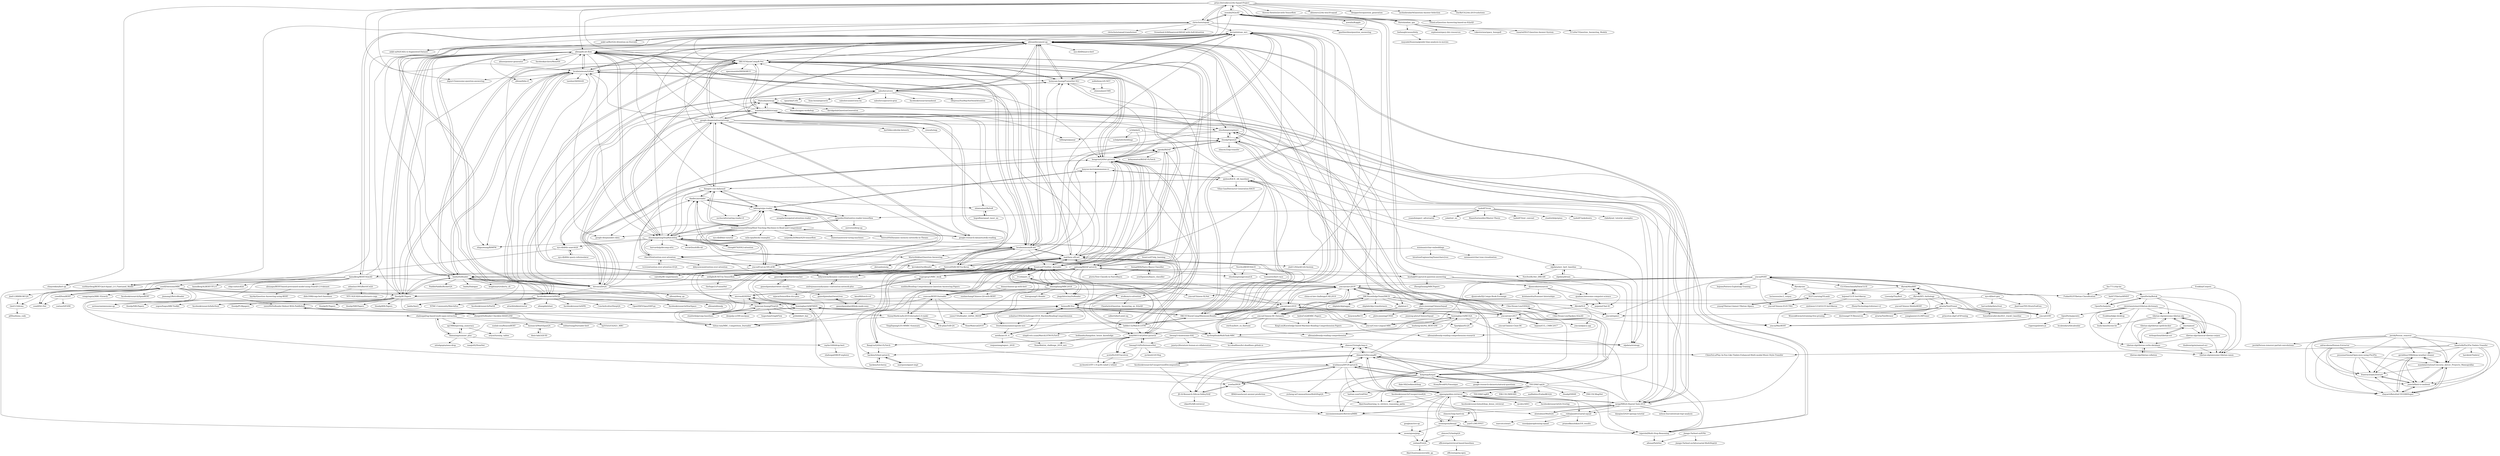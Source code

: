 digraph G {
"priya-dwivedi/cs224n-Squad-Project" -> "aswalin/SQuAD"
"priya-dwivedi/cs224n-Squad-Project" -> "chrischute/squad"
"priya-dwivedi/cs224n-Squad-Project" -> "Steven-Hewitt/QA-with-Tensorflow"
"priya-dwivedi/cs224n-Squad-Project" -> "allenai/bi-att-flow"
"priya-dwivedi/cs224n-Squad-Project" -> "HKUST-KnowComp/R-Net"
"priya-dwivedi/cs224n-Squad-Project" -> "localminimum/QANet"
"priya-dwivedi/cs224n-Squad-Project" -> "abisee/cs224n-win18-squad"
"priya-dwivedi/cs224n-Squad-Project" -> "deeppavlov/question_generation" ["e"=1]
"priya-dwivedi/cs224n-Squad-Project" -> "sachinbiradar9/Question-Answer-Selection" ["e"=1]
"priya-dwivedi/cs224n-Squad-Project" -> "5hirish/adam_qas"
"priya-dwivedi/cs224n-Squad-Project" -> "chiayewken/bert-qa" ["e"=1]
"priya-dwivedi/cs224n-Squad-Project" -> "ZacBi/CS224n-2019-solutions" ["e"=1]
"priya-dwivedi/cs224n-Squad-Project" -> "allenai/document-qa"
"priya-dwivedi/cs224n-Squad-Project" -> "ElizaLo/Question-Answering-based-on-SQuAD"
"priya-dwivedi/cs224n-Squad-Project" -> "dapurv5/awesome-question-answering" ["e"=1]
"312shan/rc_tf" -> "jingyihiter/myDuReader"
"312shan/rc_tf" -> "SeanLee97/QANet_dureader"
"312shan/rc_tf" -> "shiningliang/MRC2018"
"google/active-qa" -> "seominjoon/piqa"
"google-deepmind/narrativeqa" -> "allenai/document-qa"
"google-deepmind/narrativeqa" -> "google-research-datasets/wiki-reading"
"google-deepmind/narrativeqa" -> "mandarjoshi90/triviaqa"
"google-deepmind/narrativeqa" -> "danqi/rc-cnn-dailymail"
"google-deepmind/narrativeqa" -> "localminimum/QANet"
"google-deepmind/narrativeqa" -> "shuohangwang/SeqMatchSeq"
"google-deepmind/narrativeqa" -> "allenai/bi-att-flow"
"google-deepmind/narrativeqa" -> "mrqa/MRQA-Shared-Task-2019"
"google-deepmind/narrativeqa" -> "Maluuba/newsqa"
"google-deepmind/narrativeqa" -> "hitvoice/DrQA"
"google-deepmind/narrativeqa" -> "xinyadu/nqg" ["e"=1]
"google-deepmind/narrativeqa" -> "hsinyuan-huang/FlowQA"
"google-deepmind/narrativeqa" -> "shuohangwang/mprc"
"google-deepmind/narrativeqa" -> "karthikncode/nlp-datasets" ["e"=1]
"google-deepmind/narrativeqa" -> "nyu-dl/dl4ir-searchQA"
"aswalin/SQuAD" -> "priya-dwivedi/cs224n-Squad-Project"
"aswalin/SQuAD" -> "gauthierdmn/question_answering"
"aswalin/SQuAD" -> "chrischute/squad"
"aswalin/SQuAD" -> "aswalin/Kaggle"
"aswalin/SQuAD" -> "5hirish/adam_qas"
"aswalin/SQuAD" -> "ElizaLo/Question-Answering-based-on-SQuAD"
"aswalin/SQuAD" -> "allenai/document-qa"
"aswalin/SQuAD" -> "kushalj001/pytorch-question-answering"
"aswalin/SQuAD" -> "jind11/SQuAD-QA-System"
"localminimum/QANet" -> "HKUST-KnowComp/R-Net"
"localminimum/QANet" -> "localminimum/R-net"
"localminimum/QANet" -> "allenai/bi-att-flow"
"localminimum/QANet" -> "baidu/DuReader"
"localminimum/QANet" -> "hengruo/QANet-pytorch"
"localminimum/QANet" -> "allenai/document-qa"
"localminimum/QANet" -> "thunlp/RCPapers"
"localminimum/QANet" -> "SeanLee97/QANet_dureader"
"localminimum/QANet" -> "allenai/bilm-tf" ["e"=1]
"localminimum/QANet" -> "zhiguowang/BiMPM" ["e"=1]
"localminimum/QANet" -> "facebookresearch/DrQA"
"localminimum/QANet" -> "shuohangwang/SeqMatchSeq"
"localminimum/QANet" -> "hsinyuan-huang/FusionNet-NLI"
"localminimum/QANet" -> "taoshen58/DiSAN" ["e"=1]
"localminimum/QANet" -> "dapurv5/awesome-question-answering" ["e"=1]
"ymcui/cmrc2018" -> "DRCKnowledgeTeam/DRCD"
"ymcui/cmrc2018" -> "ymcui/cmrc2019"
"ymcui/cmrc2018" -> "ymcui/Chinese-RC-Datasets"
"ymcui/cmrc2018" -> "baidu/DuReader"
"ymcui/cmrc2018" -> "luhua-rain/MRC_Competition_Dureader" ["e"=1]
"ymcui/cmrc2018" -> "ymcui/Cross-Lingual-MRC"
"ymcui/cmrc2018" -> "pluto-junzeng/ChineseSquad"
"ymcui/cmrc2018" -> "ymcui/cmrc2017"
"ymcui/cmrc2018" -> "nlpdata/c3"
"ymcui/cmrc2018" -> "ymcui/Chinese-XLNet" ["e"=1]
"ymcui/cmrc2018" -> "ymcui/expmrc"
"ymcui/cmrc2018" -> "SeanLee97/QANet_dureader"
"ymcui/cmrc2018" -> "ymcui/MacBERT" ["e"=1]
"ymcui/cmrc2018" -> "thunlp/RCPapers"
"ymcui/cmrc2018" -> "china-ai-law-challenge/CAIL2019" ["e"=1]
"baidu/DuReader" -> "allenai/bi-att-flow"
"baidu/DuReader" -> "localminimum/QANet"
"baidu/DuReader" -> "luhua-rain/MRC_Competition_Dureader" ["e"=1]
"baidu/DuReader" -> "HKUST-KnowComp/R-Net"
"baidu/DuReader" -> "SeanLee97/QANet_dureader"
"baidu/DuReader" -> "thunlp/RCPapers"
"baidu/DuReader" -> "ymcui/cmrc2018"
"baidu/DuReader" -> "baidu/AnyQ" ["e"=1]
"baidu/DuReader" -> "ymcui/Chinese-XLNet" ["e"=1]
"baidu/DuReader" -> "allenai/document-qa"
"baidu/DuReader" -> "brightmart/roberta_zh" ["e"=1]
"baidu/DuReader" -> "facebookresearch/DrQA"
"baidu/DuReader" -> "PaddlePaddle/RocketQA" ["e"=1]
"baidu/DuReader" -> "NTMC-Community/MatchZoo" ["e"=1]
"baidu/DuReader" -> "baidu/Dialogue" ["e"=1]
"andrejonasson/dynamic-coattention-network-plus" -> "kihyunwon/dynamic-coattention-network"
"andrejonasson/dynamic-coattention-network-plus" -> "mjacar/tensorflow-dcn-plus"
"andrejonasson/dynamic-coattention-network-plus" -> "atulkum/co-attention"
"bwang514/awesome-HAI" -> "bwang514/PerformanceNet"
"bwang514/awesome-HAI" -> "janetyc/literature-human-ai-collaboration"
"bwang514/awesome-HAI" -> "acetylSv/GST-tacotron"
"bwang514/awesome-HAI" -> "hci-deadlines/hci-deadlines.github.io" ["e"=1]
"ymcui/cmrc2017" -> "ymcui/cmrc2019"
"ymcui/cmrc2017" -> "bojone/CCL_CMRC2017"
"ymcui/cmrc2017" -> "ymcui/Chinese-Cloze-RC"
"ymcui/cmrc2017" -> "ymcui/Cross-Lingual-MRC"
"ymcui/cmrc2017" -> "ymcui/alpaca.cpp"
"bojone/CCL_CMRC2017" -> "ymcui/cmrc2017"
"localminimum/R-net" -> "HKUST-KnowComp/R-Net"
"localminimum/R-net" -> "localminimum/QANet"
"localminimum/R-net" -> "YerevaNN/R-NET-in-Keras"
"localminimum/R-net" -> "unilight/R-NET-in-Tensorflow"
"localminimum/R-net" -> "allenai/bi-att-flow"
"localminimum/R-net" -> "allenai/document-qa"
"localminimum/R-net" -> "shuohangwang/SeqMatchSeq"
"localminimum/R-net" -> "matthew-z/R-net"
"localminimum/R-net" -> "kihyunwon/dynamic-coattention-network"
"localminimum/R-net" -> "OlavHN/attention-over-attention"
"localminimum/R-net" -> "baidu/DuReader"
"localminimum/R-net" -> "hsinyuan-huang/FusionNet-NLI"
"localminimum/R-net" -> "MurtyShikhar/Question-Answering"
"localminimum/R-net" -> "SeanLee97/QANet_dureader"
"localminimum/R-net" -> "thunlp/OpenQA"
"jojonki/BiDAF" -> "galsang/BiDAF-pytorch"
"jojonki/BiDAF" -> "kelayamatoz/BiDAF-PyTorch"
"jojonki/BiDAF" -> "atulkum/co-attention"
"jojonki/BiDAF" -> "thunlp/OpenQA"
"jojonki/BiDAF" -> "hengruo/QANet-pytorch"
"jojonki/BiDAF" -> "yanx27/DuReader_QANet_BiDAF"
"stanfordnlp/coqa-baselines" -> "hsinyuan-huang/FlowQA"
"Chia-Hsuan-Lee/Spoken-SQuAD" -> "Chia-Hsuan-Lee/ODSQA"
"unilight/R-NET-in-Tensorflow" -> "localminimum/R-net"
"unilight/R-NET-in-Tensorflow" -> "HKUST-KnowComp/R-Net"
"unilight/R-NET-in-Tensorflow" -> "matthew-z/R-net"
"unilight/R-NET-in-Tensorflow" -> "YerevaNN/R-NET-in-Keras"
"unilight/R-NET-in-Tensorflow" -> "theSage21/FusionNet"
"HKUST-KnowComp/R-Net" -> "localminimum/QANet"
"HKUST-KnowComp/R-Net" -> "localminimum/R-net"
"HKUST-KnowComp/R-Net" -> "allenai/bi-att-flow"
"HKUST-KnowComp/R-Net" -> "HKUST-KnowComp/MnemonicReader"
"HKUST-KnowComp/R-Net" -> "YerevaNN/R-NET-in-Keras"
"HKUST-KnowComp/R-Net" -> "unilight/R-NET-in-Tensorflow"
"HKUST-KnowComp/R-Net" -> "allenai/document-qa"
"HKUST-KnowComp/R-Net" -> "matthew-z/R-net"
"HKUST-KnowComp/R-Net" -> "baidu/DuReader"
"HKUST-KnowComp/R-Net" -> "shuohangwang/SeqMatchSeq"
"HKUST-KnowComp/R-Net" -> "hsinyuan-huang/FusionNet-NLI"
"HKUST-KnowComp/R-Net" -> "lixinsu/RCZoo"
"HKUST-KnowComp/R-Net" -> "hengruo/QANet-pytorch"
"HKUST-KnowComp/R-Net" -> "kevinduh/san_mrc"
"HKUST-KnowComp/R-Net" -> "spacemanidol/MSMARCO" ["e"=1]
"SeanLee97/QANet_dureader" -> "shiningliang/MRC2018"
"SeanLee97/QANet_dureader" -> "cooscao/BERT-Dureader"
"SeanLee97/QANet_dureader" -> "yanx27/DuReader_QANet_BiDAF"
"SeanLee97/QANet_dureader" -> "312shan/rc_tf"
"SeanLee97/QANet_dureader" -> "jingyihiter/myDuReader"
"SeanLee97/QANet_dureader" -> "xycforgithub/MultiTask-MRC"
"SeanLee97/QANet_dureader" -> "baidu/DuReader"
"SeanLee97/QANet_dureader" -> "matthew-z/R-net"
"SeanLee97/QANet_dureader" -> "SunnyMarkLiu/lic2019-dureader2.0-rank2"
"SeanLee97/QANet_dureader" -> "ymcui/cmrc2019"
"SeanLee97/QANet_dureader" -> "localminimum/QANet"
"SeanLee97/QANet_dureader" -> "lixinsu/RCZoo"
"SeanLee97/QANet_dureader" -> "laddie132/Match-LSTM"
"SeanLee97/QANet_dureader" -> "qizhex/RACE_AR_baselines"
"SeanLee97/QANet_dureader" -> "zcgzcgzcg1/MRC_book"
"atulkum/co-attention" -> "ChawlaAvi/Question_Answering_on_SQuAD"
"galsang/BiDAF-pytorch" -> "jojonki/BiDAF"
"galsang/BiDAF-pytorch" -> "matthew-z/R-net"
"galsang/BiDAF-pytorch" -> "allenai/bi-att-flow"
"galsang/BiDAF-pytorch" -> "hengruo/QANet-pytorch"
"galsang/BiDAF-pytorch" -> "woshiyyya/DFGN-pytorch"
"galsang/BiDAF-pytorch" -> "ymcui/cmrc2019"
"galsang/BiDAF-pytorch" -> "andy840314/QANet-pytorch-"
"galsang/BiDAF-pytorch" -> "kushalj001/pytorch-question-answering"
"galsang/BiDAF-pytorch" -> "thunlp/RCPapers"
"galsang/BiDAF-pytorch" -> "BangLiu/QANet-PyTorch"
"galsang/BiDAF-pytorch" -> "huminghao16/MTMSN"
"galsang/BiDAF-pytorch" -> "shuohangwang/comatch"
"galsang/BiDAF-pytorch" -> "lixinsu/RCZoo"
"galsang/BiDAF-pytorch" -> "kamalkraj/BERT-SQuAD"
"galsang/BiDAF-pytorch" -> "kevinduh/san_mrc"
"lixinsu/RCZoo" -> "HKUST-KnowComp/MnemonicReader"
"lixinsu/RCZoo" -> "freefuiiismyname/capsule-mrc"
"lixinsu/RCZoo" -> "yuhaitao1994/AIchallenger2018_MachineReadingComprehension"
"lixinsu/RCZoo" -> "antdlx/aic18_rc"
"lixinsu/RCZoo" -> "SparkJiao/SLQA"
"hotpotqa/hotpot" -> "woshiyyya/DFGN-pytorch"
"hotpotqa/hotpot" -> "THUDM/CogQA"
"hotpotqa/hotpot" -> "shmsw25/DecompRC"
"hotpotqa/hotpot" -> "Alab-NII/2wikimultihop" ["e"=1]
"hotpotqa/hotpot" -> "qipeng/golden-retriever"
"hotpotqa/hotpot" -> "allenai/document-qa"
"hotpotqa/hotpot" -> "StonyBrookNLP/musique" ["e"=1]
"hotpotqa/hotpot" -> "AkariAsai/learning_to_retrieve_reasoning_paths" ["e"=1]
"hotpotqa/hotpot" -> "easonnie/semanticRetrievalMRS"
"hotpotqa/hotpot" -> "yuwfan/HGN"
"hotpotqa/hotpot" -> "google-research-datasets/natural-questions" ["e"=1]
"hotpotqa/hotpot" -> "microsoft/SDNet"
"hotpotqa/hotpot" -> "shmsw25/single-hop-rc"
"hotpotqa/hotpot" -> "qizhex/RACE_AR_baselines"
"hotpotqa/hotpot" -> "mandarjoshi90/triviaqa"
"alontalmor/MultiQA" -> "mrqa/MRQA-Shared-Task-2019"
"DRCKnowledgeTeam/DRCD" -> "ymcui/cmrc2018"
"DRCKnowledgeTeam/DRCD" -> "ymcui/Chinese-RC-Datasets"
"DRCKnowledgeTeam/DRCD" -> "ymcui/cmrc2019"
"DRCKnowledgeTeam/DRCD" -> "Chia-Hsuan-Lee/ODSQA"
"DRCKnowledgeTeam/DRCD" -> "ckiplab/ckip-transformers" ["e"=1]
"DRCKnowledgeTeam/DRCD" -> "ckiplab/ckiptagger" ["e"=1]
"DRCKnowledgeTeam/DRCD" -> "nlpdata/c3"
"DRCKnowledgeTeam/DRCD" -> "pluto-junzeng/ChineseSquad"
"DRCKnowledgeTeam/DRCD" -> "allenai/document-qa"
"DRCKnowledgeTeam/DRCD" -> "ymcui/cmrc2017"
"thunlp/RCPapers" -> "thunlp/NREPapers" ["e"=1]
"thunlp/RCPapers" -> "thunlp/KRLPapers" ["e"=1]
"thunlp/RCPapers" -> "allenai/bi-att-flow"
"thunlp/RCPapers" -> "localminimum/QANet"
"thunlp/RCPapers" -> "baidu/DuReader"
"thunlp/RCPapers" -> "luhua-rain/MRC_Competition_Dureader" ["e"=1]
"thunlp/RCPapers" -> "lixinsu/RCZoo"
"thunlp/RCPapers" -> "HKUST-KnowComp/R-Net"
"thunlp/RCPapers" -> "allenai/document-qa"
"thunlp/RCPapers" -> "thunlp/NRLPapers" ["e"=1]
"thunlp/RCPapers" -> "sogou/SogouMRCToolkit" ["e"=1]
"thunlp/RCPapers" -> "thunlp/PLMpapers" ["e"=1]
"thunlp/RCPapers" -> "thunlp/SCPapers" ["e"=1]
"thunlp/RCPapers" -> "matthew-z/R-net"
"thunlp/RCPapers" -> "seriousran/awesome-qa" ["e"=1]
"rajarshd/Multi-Step-Reasoning" -> "seominjoon/denspi"
"rajarshd/Multi-Step-Reasoning" -> "shuohangwang/mprc"
"rajarshd/Multi-Step-Reasoning" -> "allenai/PathNet"
"THUDM/CogQA" -> "woshiyyya/DFGN-pytorch"
"THUDM/CogQA" -> "shmsw25/DecompRC"
"THUDM/CogQA" -> "hotpotqa/hotpot"
"THUDM/CogQA" -> "INK-USC/KagNet" ["e"=1]
"THUDM/CogQA" -> "rajarshd/Multi-Step-Reasoning"
"THUDM/CogQA" -> "haitian-sun/GraftNet" ["e"=1]
"THUDM/CogQA" -> "THUDM/CogKR" ["e"=1]
"THUDM/CogQA" -> "INK-USC/MHGRN" ["e"=1]
"THUDM/CogQA" -> "yicheng-w/CommonSenseMultiHopQA"
"THUDM/CogQA" -> "easonnie/semanticRetrievalMRS"
"THUDM/CogQA" -> "malllabiisc/EmbedKGQA" ["e"=1]
"THUDM/CogQA" -> "qipeng/golden-retriever"
"THUDM/CogQA" -> "AkariAsai/learning_to_retrieve_reasoning_paths" ["e"=1]
"THUDM/CogQA" -> "thunlp/ERNIE" ["e"=1]
"THUDM/CogQA" -> "thunlp/OpenQA"
"shmsw25/DecompRC" -> "shmsw25/single-hop-rc"
"shmsw25/DecompRC" -> "facebookresearch/UnsupervisedDecomposition"
"shmsw25/DecompRC" -> "woshiyyya/DFGN-pytorch"
"shmsw25/DecompRC" -> "easonnie/semanticRetrievalMRS"
"shmsw25/DecompRC" -> "qipeng/golden-retriever"
"shmsw25/DecompRC" -> "JD-AI-Research-Silicon-Valley/SAE"
"shmsw25/DecompRC" -> "rajarshd/Multi-Step-Reasoning"
"shmsw25/DecompRC" -> "huminghao16/RE3QA"
"shmsw25/DecompRC" -> "THUDM/CogQA"
"chrischute/squad" -> "ankit-ai/SQUAD2.Q-Augmented-Dataset"
"chrischute/squad" -> "surbhardwaj/BERT-QnA-Squad_2.0_Finetuned_Model"
"chrischute/squad" -> "kevinduh/san_mrc"
"chrischute/squad" -> "chrischute/squad-transformer"
"chrischute/squad" -> "aswalin/SQuAD"
"chrischute/squad" -> "kamalkraj/BERT-SQuAD"
"chrischute/squad" -> "priya-dwivedi/cs224n-Squad-Project"
"chrischute/squad" -> "Oceanland-428/Improved-BiDAF-with-Self-Attention"
"chrischute/squad" -> "gauthierdmn/question_answering"
"chrischute/squad" -> "andy840314/QANet-pytorch-"
"hengruo/QANet-pytorch" -> "andy840314/QANet-pytorch-"
"hengruo/QANet-pytorch" -> "BangLiu/QANet-PyTorch"
"hengruo/QANet-pytorch" -> "localminimum/QANet"
"hengruo/QANet-pytorch" -> "matthew-z/R-net"
"hengruo/QANet-pytorch" -> "kevinduh/san_mrc"
"hengruo/QANet-pytorch" -> "jojonki/BiDAF"
"hengruo/QANet-pytorch" -> "HKUST-KnowComp/R-Net"
"hengruo/QANet-pytorch" -> "HKUST-KnowComp/MnemonicReader"
"hengruo/QANet-pytorch" -> "hitvoice/DrQA"
"hengruo/QANet-pytorch" -> "SeanLee97/QANet_dureader"
"hengruo/QANet-pytorch" -> "hackiey/QAnet-pytorch"
"hengruo/QANet-pytorch" -> "galsang/BiDAF-pytorch"
"hengruo/QANet-pytorch" -> "lixinsu/RCZoo"
"hengruo/QANet-pytorch" -> "hsinyuan-huang/FusionNet-NLI"
"hengruo/QANet-pytorch" -> "kanyun-inc/commonsense-rc"
"yicheng-w/CommonSenseMultiHopQA" -> "kanyun-inc/commonsense-rc"
"hsinyuan-huang/FlowQA" -> "microsoft/SDNet"
"hsinyuan-huang/FlowQA" -> "stanfordnlp/coqa-baselines"
"hsinyuan-huang/FlowQA" -> "prdwb/bert_hae" ["e"=1]
"hsinyuan-huang/FlowQA" -> "deepnlp-cs599-usc/quac" ["e"=1]
"hsinyuan-huang/FlowQA" -> "hugochan/GraphFlow"
"hsinyuan-huang/FlowQA" -> "allenai/allennlp-reading-comprehension-research"
"adamluo1995/Bert4CoQA" -> "NTU-SQUAD/transformers-coqa"
"adamluo1995/Bert4CoQA" -> "dido1998/coqa-bert-baselines"
"SeanLee97/nlp_learning" -> "SeanLee97/QANet_dureader"
"SeanLee97/nlp_learning" -> "lining0806/Naive-Bayes-Classifier"
"djunicode/resources" -> "quabanc/awesome-computer-science"
"djunicode/resources" -> "djunicode/DJ-Comps-Book-Exchange"
"djunicode/resources" -> "pujanm/Chat-IO"
"djunicode/resources" -> "krishamehta/Summer-Internships"
"kanyun-inc/commonsense-rc" -> "qizhex/RACE_AR_baselines"
"kanyun-inc/commonsense-rc" -> "bdhingra/ga-reader"
"bwang514/PerformanceNet" -> "zychen423/TF-1.9-cp36-cuda9.2-wheel"
"bwang514/PerformanceNet" -> "andy840314/QANet-pytorch-"
"bwang514/PerformanceNet" -> "ChienYuLu/Play-As-You-Like-Timbre-Enhanced-Multi-modal-Music-Style-Transfer"
"bwang514/PerformanceNet" -> "acetylSv/GST-tacotron"
"bwang514/PerformanceNet" -> "zychen423/UHop" ["e"=1]
"nyu-dl/bert-gen" -> "hsinyuan-huang/FlowQA"
"nyu-dl/bert-gen" -> "JianGuanTHU/StoryEndGen" ["e"=1]
"nyu-dl/bert-gen" -> "harvardnlp/data2text" ["e"=1]
"ChawlaAvi/Question_Answering_on_SQuAD" -> "calberti/bert-joint-nq"
"OpenPecha/Botok" -> "OpenPecha/pybo"
"OpenPecha/Botok" -> "tibetan-nlp/awesome-tibetan-nlp"
"OpenPecha/Botok" -> "tibetan-nlp/classical-tibetan-corpus"
"OpenPecha/Botok" -> "christiansteinert/tibetan-dictionary"
"OpenPecha/Botok" -> "tibetan-nlp/awesome-tibetan-canon"
"hsinyuan-huang/FusionNet-NLI" -> "kevinduh/san_mrc"
"hsinyuan-huang/FusionNet-NLI" -> "salesforce/cove"
"hsinyuan-huang/FusionNet-NLI" -> "allenai/document-qa"
"hsinyuan-huang/FusionNet-NLI" -> "HKUST-KnowComp/R-Net"
"hsinyuan-huang/FusionNet-NLI" -> "shimisalant/CWR"
"hsinyuan-huang/FusionNet-NLI" -> "HKUST-KnowComp/MnemonicReader"
"thunlp/OpenQA" -> "shuohangwang/mprc"
"thunlp/OpenQA" -> "rajarshd/Multi-Step-Reasoning"
"thunlp/OpenQA" -> "allenai/allennlp-reading-comprehension-research"
"thunlp/OpenQA" -> "shmsw25/qa-transfer"
"thunlp/OpenQA" -> "jojonki/BiDAF"
"thunlp/OpenQA" -> "allenai/document-qa"
"thunlp/OpenQA" -> "qipeng/golden-retriever"
"Qzsl123/dcmn" -> "pfZhu/duma_code"
"facebookresearch/UnsupervisedQA" -> "AkariAsai/learning_to_retrieve_reasoning_paths" ["e"=1]
"facebookresearch/UnsupervisedQA" -> "alontalmor/MultiQA"
"shuohangwang/mprc" -> "bdhingra/quasar"
"shuohangwang/mprc" -> "rajarshd/Multi-Step-Reasoning"
"shuohangwang/mprc" -> "thunlp/OpenQA"
"shuohangwang/mprc" -> "yairf11/MUPPET"
"antdlx/aic18_rc" -> "NoneWait/ai_challenge_2018_mrc"
"antdlx/aic18_rc" -> "renjunxiang/oqmrc_2018"
"nlpdata/mrc_bert_baseline" -> "NoviScl/XLNet_DREAM"
"nlpdata/mrc_bert_baseline" -> "nlpdata/dream"
"nlpdata/mrc_bert_baseline" -> "nlpdata/strategy"
"woshiyyya/DFGN-pytorch" -> "shmsw25/DecompRC"
"woshiyyya/DFGN-pytorch" -> "JD-AI-Research-Silicon-Valley/SAE"
"woshiyyya/DFGN-pytorch" -> "THUDM/CogQA"
"woshiyyya/DFGN-pytorch" -> "hotpotqa/hotpot"
"woshiyyya/DFGN-pytorch" -> "yuwfan/HGN"
"woshiyyya/DFGN-pytorch" -> "shmsw25/single-hop-rc"
"woshiyyya/DFGN-pytorch" -> "yicheng-w/CommonSenseMultiHopQA"
"woshiyyya/DFGN-pytorch" -> "haitian-sun/GraftNet" ["e"=1]
"woshiyyya/DFGN-pytorch" -> "easonnie/semanticRetrievalMRS"
"woshiyyya/DFGN-pytorch" -> "qipeng/golden-retriever"
"shmsw25/single-hop-rc" -> "shmsw25/DecompRC"
"yala/text_nn" -> "taolei87/rcnn"
"nlpdata/dream" -> "nlpdata/mrc_bert_baseline"
"nlpdata/dream" -> "nlpdata/strategy"
"SunnyMarkLiu/lic2019-dureader2.0-rank2" -> "YingZiqiang/LES-MMRC-Summary" ["e"=1]
"SunnyMarkLiu/lic2019-dureader2.0-rank2" -> "cooscao/BERT-Dureader"
"SunnyMarkLiu/lic2019-dureader2.0-rank2" -> "trib-plan/TriB-QA"
"SunnyMarkLiu/lic2019-dureader2.0-rank2" -> "xwen99/DuReader-Robust-With-Paddlehub"
"SunnyMarkLiu/lic2019-dureader2.0-rank2" -> "luhua-rain/MRC_Competition_Dureader" ["e"=1]
"SunnyMarkLiu/lic2019-dureader2.0-rank2" -> "NoneWait/cail2019" ["e"=1]
"SunnyMarkLiu/lic2019-dureader2.0-rank2" -> "xycforgithub/MultiTask-MRC"
"ymcui/Chinese-RC-Datasets" -> "ymcui/cmrc2019"
"ymcui/Chinese-RC-Datasets" -> "DRCKnowledgeTeam/DRCD"
"ymcui/Chinese-RC-Datasets" -> "ymcui/cmrc2018"
"ymcui/Chinese-RC-Datasets" -> "ewrfcas/bert_cn_finetune" ["e"=1]
"ymcui/Chinese-RC-Datasets" -> "xycforgithub/MultiTask-MRC"
"ymcui/Chinese-RC-Datasets" -> "allenai/allennlp-reading-comprehension"
"ymcui/Chinese-RC-Datasets" -> "XingLuxi/Knowledge-based-Machine-Reading-Comprehension-Papers"
"kevinduh/san_mrc" -> "HKUST-KnowComp/MnemonicReader"
"kevinduh/san_mrc" -> "hsinyuan-huang/FusionNet-NLI"
"kevinduh/san_mrc" -> "ankit-ai/BertQA-Attention-on-Steroids"
"kevinduh/san_mrc" -> "andy840314/QANet-pytorch-"
"kevinduh/san_mrc" -> "allenai/document-qa"
"kevinduh/san_mrc" -> "xycforgithub/MultiTask-MRC"
"kevinduh/san_mrc" -> "hitvoice/DrQA"
"kevinduh/san_mrc" -> "hengruo/QANet-pytorch"
"kevinduh/san_mrc" -> "kevinkwl/AoAReader"
"laddie132/Match-LSTM" -> "matthew-z/R-net"
"laddie132/Match-LSTM" -> "shuohangwang/SeqMatchSeq"
"laddie132/Match-LSTM" -> "HKUST-KnowComp/MnemonicReader"
"laddie132/Match-LSTM" -> "andy840314/QANet-pytorch-"
"laddie132/Match-LSTM" -> "xingdi-eric-yuan/MatchLSTM-PyTorch"
"laddie132/Match-LSTM" -> "xycforgithub/MultiTask-MRC"
"HKUST-KnowComp/MnemonicReader" -> "HKUST-KnowComp/R-Net"
"HKUST-KnowComp/MnemonicReader" -> "lixinsu/RCZoo"
"HKUST-KnowComp/MnemonicReader" -> "kevinduh/san_mrc"
"HKUST-KnowComp/MnemonicReader" -> "SparkJiao/SLQA"
"HKUST-KnowComp/MnemonicReader" -> "laddie132/Match-LSTM"
"HKUST-KnowComp/MnemonicReader" -> "matthew-z/R-net"
"HKUST-KnowComp/MnemonicReader" -> "allenai/document-qa"
"xycforgithub/MultiTask-MRC" -> "nlpdata/strategy"
"xycforgithub/MultiTask-MRC" -> "huminghao16/RE3QA"
"xycforgithub/MultiTask-MRC" -> "shmsw25/single-hop-rc"
"seominjoon/denspi" -> "seominjoon/piqa"
"seominjoon/denspi" -> "rajarshd/Multi-Step-Reasoning"
"seominjoon/denspi" -> "shmsw25/qa-hard-em"
"seominjoon/denspi" -> "qipeng/golden-retriever"
"NoviScl/BERT-RACE" -> "tosmaster/bert-race"
"NoviScl/BERT-RACE" -> "shuohangwang/comatch"
"NoviScl/BERT-RACE" -> "huminghao16/MTMSN"
"NoviScl/BERT-RACE" -> "NoviScl/XLNet_DREAM"
"microsoft/SDNet" -> "hsinyuan-huang/FlowQA"
"microsoft/SDNet" -> "zcgzcgzcg1/MRC_book"
"microsoft/SDNet" -> "stanfordnlp/coqa-baselines"
"microsoft/SDNet" -> "huminghao16/MTMSN"
"tibetan-nlp/tibetan-spellchecker" -> "tibetan-nlp/tibetan-verbs-database"
"tibetan-nlp/tibetan-spellchecker" -> "tibetan-nlp/awesome-tibetan-nlp"
"tibetan-nlp/awesome-tibetan-nlp" -> "tibetan-nlp/classical-tibetan-corpus"
"tibetan-nlp/awesome-tibetan-nlp" -> "buda-base/lucene-bo"
"tibetan-nlp/awesome-tibetan-nlp" -> "tibetan-nlp/tibetan-spellchecker"
"tibetan-nlp/awesome-tibetan-nlp" -> "tibetan-nlp/awesome-tibetan-canon"
"tibetan-nlp/awesome-tibetan-nlp" -> "tibetan-nlp/tibetan-verbs-database"
"tibetan-nlp/awesome-tibetan-nlp" -> "zmr/namsel"
"bat67/TibetanMNIST" -> "OpenPecha/pybo"
"quabanc/awesome-computer-science" -> "pujanm/Chat-IO"
"freefuiiismyname/capsule-mrc" -> "antdlx/aic18_rc"
"freefuiiismyname/capsule-mrc" -> "lixinsu/RCZoo"
"ymcui/cmrc2019" -> "ymcui/cmrc2017"
"ymcui/cmrc2019" -> "ymcui/cmrc2018"
"ymcui/cmrc2019" -> "ymcui/Chinese-RC-Datasets"
"ymcui/cmrc2019" -> "xycforgithub/MultiTask-MRC"
"ymcui/cmrc2019" -> "freefuiiismyname/capsule-mrc"
"ymcui/cmrc2019" -> "ymcui/Cross-Lingual-MRC"
"ymcui/cmrc2019" -> "NoneWait/cail2019" ["e"=1]
"ymcui/cmrc2019" -> "yanx27/DuReader_QANet_BiDAF"
"OpenPecha/pyewts" -> "rogerespel/ewts-js"
"OpenPecha/pyewts" -> "lscalendars/tibcalendar"
"mrqa/MRQA-Shared-Task-2019" -> "alontalmor/MultiQA"
"mrqa/MRQA-Shared-Task-2019" -> "shmsw25/qa-hard-em"
"mrqa/MRQA-Shared-Task-2019" -> "allenai/document-qa"
"mrqa/MRQA-Shared-Task-2019" -> "qipeng/golden-retriever"
"mrqa/MRQA-Shared-Task-2019" -> "nelson-liu/contextual-repr-analysis" ["e"=1]
"mrqa/MRQA-Shared-Task-2019" -> "shmsw25/DecompRC"
"mrqa/MRQA-Shared-Task-2019" -> "robinjia/adversarial-squad"
"mrqa/MRQA-Shared-Task-2019" -> "shuohangwang/mprc"
"mrqa/MRQA-Shared-Task-2019" -> "danqi/acl2020-openqa-tutorial" ["e"=1]
"mrqa/MRQA-Shared-Task-2019" -> "huminghao16/MTMSN"
"mrqa/MRQA-Shared-Task-2019" -> "Maluuba/newsqa"
"mrqa/MRQA-Shared-Task-2019" -> "easonnie/semanticRetrievalMRS"
"acetylSv/GST-tacotron" -> "zychen423/TF-1.9-cp36-cuda9.2-wheel"
"shiningliang/MRC2018" -> "SeanLee97/QANet_dureader"
"shiningliang/MRC2018" -> "jingyihiter/myDuReader"
"shiningliang/MRC2018" -> "312shan/rc_tf"
"shiningliang/MRC2018" -> "lxwuguang/G-Reader"
"shiningliang/MRC2018" -> "cooscao/BERT-Dureader"
"shiningliang/MRC2018" -> "yanx27/DuReader_QANet_BiDAF"
"andy840314/QANet-pytorch-" -> "BangLiu/QANet-PyTorch"
"andy840314/QANet-pytorch-" -> "hackiey/QAnet-pytorch"
"andy840314/QANet-pytorch-" -> "zychen423/TF-1.9-cp36-cuda9.2-wheel"
"andy840314/QANet-pytorch-" -> "hengruo/QANet-pytorch"
"andy840314/QANet-pytorch-" -> "bwang514/PerformanceNet"
"andy840314/QANet-pytorch-" -> "kevinduh/san_mrc"
"andy840314/QANet-pytorch-" -> "acetylSv/GST-tacotron"
"SparkJiao/SLQA" -> "allenai/allennlp-reading-comprehension-research"
"huminghao16/RE3QA" -> "huminghao16/MTMSN"
"huminghao16/RE3QA" -> "xycforgithub/MultiTask-MRC"
"huminghao16/RE3QA" -> "nlpdata/strategy"
"huminghao16/RE3QA" -> "bozheng-hit/NQ_BERT-DM"
"IndexFziQ/KMRC-Papers" -> "XingLuxi/Knowledge-based-Machine-Reading-Comprehension-Papers"
"yuhaitao1994/AIchallenger2018_MachineReadingComprehension" -> "lixinsu/RCZoo"
"yuhaitao1994/AIchallenger2018_MachineReadingComprehension" -> "antdlx/aic18_rc"
"yuhaitao1994/AIchallenger2018_MachineReadingComprehension" -> "freefuiiismyname/capsule-mrc"
"seominjoon/piqa" -> "xwhan/ProQA"
"ankit-ai/BertQA-Attention-on-Steroids" -> "kevinduh/san_mrc"
"ankit-ai/BertQA-Attention-on-Steroids" -> "ankit-ai/SQUAD2.Q-Augmented-Dataset"
"marquezo/qanet-impl" -> "hackiey/QAnet-pytorch"
"hackiey/torcheras" -> "hackiey/QAnet-pytorch"
"hackiey/QAnet-pytorch" -> "marquezo/qanet-impl"
"hackiey/QAnet-pytorch" -> "hackiey/torcheras"
"BangLiu/QANet-PyTorch" -> "andy840314/QANet-pytorch-"
"BangLiu/QANet-PyTorch" -> "hackiey/QAnet-pytorch"
"BangLiu/QANet-PyTorch" -> "hengruo/QANet-pytorch"
"noble6emc2/S-NET" -> "shimisalant/CWR"
"jiangycTarheel-zz/EPAr" -> "jiangycTarheel-zz/Adversarial-MultiHopQA"
"jiangycTarheel-zz/EPAr" -> "allenai/PathNet"
"boblandry/hangzhou_house_knowledge" -> "NoneWait/ai_challenge_2018_mrc"
"cooscao/BERT-Dureader" -> "SunnyMarkLiu/lic2019-dureader2.0-rank2"
"cooscao/BERT-Dureader" -> "SeanLee97/QANet_dureader"
"cooscao/BERT-Dureader" -> "trib-plan/TriB-QA"
"cooscao/BERT-Dureader" -> "yanx27/DuReader_QANet_BiDAF"
"cooscao/BERT-Dureader" -> "xwen99/DuReader-Robust-With-Paddlehub"
"cooscao/BERT-Dureader" -> "luhua-rain/MRC_Competition_Dureader" ["e"=1]
"raylin1000/drop-bert" -> "eladsegal/DROP-explorer"
"Chia-Hsuan-Lee/ODSQA" -> "Chia-Hsuan-Lee/Spoken-SQuAD"
"trib-plan/TriB-QA" -> "SunnyMarkLiu/lic2019-dureader2.0-rank2"
"thubtenrigzin/namsel-ocr" -> "tibetan-nlp/awesome-tibetan-canon"
"pluto-junzeng/ChineseSquad" -> "pluto-junzeng/CNSD" ["e"=1]
"pluto-junzeng/ChineseSquad" -> "junzeng-pluto/ChineseSquad"
"iflytek/HFL-Anthology" -> "iflytek/MiniRBT"
"iflytek/HFL-Anthology" -> "ymcui/MacBERT" ["e"=1]
"iflytek/HFL-Anthology" -> "ymcui/Chinese-ELECTRA" ["e"=1]
"iflytek/HFL-Anthology" -> "ymcui/LERT"
"iflytek/HFL-Anthology" -> "ymcui/Chinese-MobileBERT"
"iflytek/HFL-Anthology" -> "airaria/TextPruner"
"javirk/Person_remover" -> "geraldma1998/deep-weather-cleaner"
"javirk/Person_remover" -> "mandalarotation/Concurso_dotcsv_Proyecto_Mamografias"
"javirk/Person_remover" -> "vbayarri/RetoDotCSV2080Super"
"javirk/Person_remover" -> "jesusmartinoza/Open-eyes-using-Pix2Pix"
"javirk/Person_remover" -> "jozech/flash-to-ambient"
"javirk/Person_remover" -> "frantracer/pix2texture"
"javirk/Person_remover" -> "javirk/Person-remover-partial-convolutions"
"javirk/Person_remover" -> "hmartelb/Pix2Pix-Timbre-Transfer"
"eladsegal/tag-based-multi-span-extraction" -> "huminghao16/MTMSN"
"eladsegal/tag-based-multi-span-extraction" -> "llamazing/numnet_plus"
"eladsegal/tag-based-multi-span-extraction" -> "haonan-li/MultiSpanQA"
"eladsegal/tag-based-multi-span-extraction" -> "ag1988/injecting_numeracy"
"efficientqa/retrieval-based-baselines" -> "efficientqa/nq-open"
"cooelf/AwesomeMRC" -> "cooelf/SG-Net"
"cooelf/AwesomeMRC" -> "huminghao16/MTMSN"
"cooelf/AwesomeMRC" -> "cooelf/SemBERT"
"cooelf/AwesomeMRC" -> "luhua-rain/MRC_Competition_Dureader" ["e"=1]
"cooelf/AwesomeMRC" -> "xwen99/DuReader-Robust-With-Paddlehub"
"cooelf/AwesomeMRC" -> "eladsegal/tag-based-multi-span-extraction"
"cooelf/AwesomeMRC" -> "facebookresearch/SpanBERT" ["e"=1]
"cooelf/AwesomeMRC" -> "jinmang2/RetroReader"
"cooelf/AwesomeMRC" -> "thunlp/RCPapers"
"cooelf/AwesomeMRC" -> "songyingxin/MRC-Pytorch"
"cooelf/AwesomeMRC" -> "microsoft/SDNet"
"cooelf/AwesomeMRC" -> "Qzsl123/dcmn"
"cooelf/AwesomeMRC" -> "kevinduh/san_mrc"
"cooelf/AwesomeMRC" -> "yuwfan/HGN"
"cooelf/AwesomeMRC" -> "jind11/MMM-MCQA"
"llamazing/numnet_plus" -> "eladsegal/tag-based-multi-span-extraction"
"llamazing/numnet_plus" -> "ag1988/injecting_numeracy"
"llamazing/numnet_plus" -> "huminghao16/MTMSN"
"llamazing/numnet_plus" -> "ranqiu92/NumNet"
"llamazing/numnet_plus" -> "raylin1000/drop-bert"
"llamazing/numnet_plus" -> "nitishgupta/nmn-drop" ["e"=1]
"ag1988/injecting_numeracy" -> "llamazing/numnet_plus"
"ag1988/injecting_numeracy" -> "oriyor/turning_tables"
"shmsw25/qa-hard-em" -> "seominjoon/denspi"
"zcgzcgzcg1/MRC_book" -> "microsoft/SDNet"
"zcgzcgzcg1/MRC_book" -> "SeanLee97/QANet_dureader"
"zcgzcgzcg1/MRC_book" -> "xanhho/Reading-Comprehension-Question-Answering-Papers"
"kushalj001/pytorch-question-answering" -> "galsang/BiDAF-pytorch"
"kushalj001/pytorch-question-answering" -> "quabanc/awesome-computer-science"
"kushalj001/pytorch-question-answering" -> "djunicode/resources"
"kushalj001/pytorch-question-answering" -> "pujanm/Chat-IO"
"kushalj001/pytorch-question-answering" -> "ZhengZixiang/MRCPapers"
"kushalj001/pytorch-question-answering" -> "aswalin/SQuAD"
"kamalkraj/BERT-SQuAD" -> "surbhardwaj/BERT-QnA-Squad_2.0_Finetuned_Model"
"kamalkraj/BERT-SQuAD" -> "chrischute/squad"
"kamalkraj/BERT-SQuAD" -> "galsang/BiDAF-pytorch"
"kamalkraj/BERT-SQuAD" -> "cooelf/AwesomeMRC"
"kamalkraj/BERT-SQuAD" -> "seriousran/awesome-qa" ["e"=1]
"kamalkraj/BERT-SQuAD" -> "cdqa-suite/cdQA" ["e"=1]
"kamalkraj/BERT-SQuAD" -> "hitvoice/DrQA"
"kamalkraj/BERT-SQuAD" -> "kamalkraj/ALBERT-TF2.0" ["e"=1]
"kamalkraj/BERT-SQuAD" -> "chiayewken/bert-qa" ["e"=1]
"kamalkraj/BERT-SQuAD" -> "cooelf/SG-Net"
"kamalkraj/BERT-SQuAD" -> "alexaapo/BERT-based-pretrained-model-using-SQuAD-2.0-dataset"
"kamalkraj/BERT-SQuAD" -> "adamluo1995/Bert4CoQA"
"kamalkraj/BERT-SQuAD" -> "allenai/bi-att-flow"
"binnz/chinese-qa-with-bert" -> "sunlanchang/Chinese-QA-with-BERT"
"binnz/chinese-qa-with-bert" -> "cooscao/BERT-Dureader"
"facebookresearch/UnsupervisedDecomposition" -> "shmsw25/DecompRC"
"facebookresearch/UnsupervisedDecomposition" -> "shmsw25/single-hop-rc"
"facebookresearch/UnsupervisedDecomposition" -> "JD-AI-Research-Silicon-Valley/SAE"
"adriacabeza/Human-Extractor" -> "frantracer/pix2texture"
"adriacabeza/Human-Extractor" -> "jozech/flash-to-ambient"
"adriacabeza/Human-Extractor" -> "vbayarri/RetoDotCSV2080Super"
"adriacabeza/Human-Extractor" -> "mandalarotation/Concurso_dotcsv_Proyecto_Mamografias"
"adriacabeza/Human-Extractor" -> "jesusmartinoza/Open-eyes-using-Pix2Pix"
"hmartelb/Pix2Pix-Timbre-Transfer" -> "ChienYuLu/Play-As-You-Like-Timbre-Enhanced-Multi-modal-Music-Style-Transfer"
"hmartelb/Pix2Pix-Timbre-Transfer" -> "harskish/Timbrer"
"hmartelb/Pix2Pix-Timbre-Transfer" -> "geraldma1998/deep-weather-cleaner"
"hmartelb/Pix2Pix-Timbre-Transfer" -> "mandalarotation/Concurso_dotcsv_Proyecto_Mamografias"
"hmartelb/Pix2Pix-Timbre-Transfer" -> "frantracer/pix2texture"
"hmartelb/Pix2Pix-Timbre-Transfer" -> "jozech/flash-to-ambient"
"hmartelb/Pix2Pix-Timbre-Transfer" -> "vbayarri/RetoDotCSV2080Super"
"yuwfan/HGN" -> "JD-AI-Research-Silicon-Valley/SAE"
"yuwfan/HGN" -> "IBM/translucent-answer-prediction" ["e"=1]
"yuwfan/HGN" -> "woshiyyya/DFGN-pytorch"
"mandalarotation/Concurso_dotcsv_Proyecto_Mamografias" -> "frantracer/pix2texture"
"mandalarotation/Concurso_dotcsv_Proyecto_Mamografias" -> "jozech/flash-to-ambient"
"mandalarotation/Concurso_dotcsv_Proyecto_Mamografias" -> "vbayarri/RetoDotCSV2080Super"
"mandalarotation/Concurso_dotcsv_Proyecto_Mamografias" -> "geraldma1998/deep-weather-cleaner"
"cooelf/SemBERT" -> "cooelf/AwesomeMRC"
"cooelf/SemBERT" -> "cooelf/SG-Net"
"cooelf/SemBERT" -> "coetaur0/ESIM" ["e"=1]
"jind11/MMM-MCQA" -> "Qzsl123/dcmn"
"easonnie/semanticRetrievalMRS" -> "yairf11/MUPPET"
"bozheng-hit/NQ_BERT-DM" -> "allenai/allennlp-reading-comprehension"
"writepython/tibetan-ocr" -> "zmr/namsel"
"huminghao16/MTMSN" -> "eladsegal/tag-based-multi-span-extraction"
"huminghao16/MTMSN" -> "raylin1000/drop-bert"
"huminghao16/MTMSN" -> "huminghao16/RE3QA"
"JD-AI-Research-Silicon-Valley/SAE" -> "yuwfan/HGN"
"JD-AI-Research-Silicon-Valley/SAE" -> "vikas95/AIR-retriever"
"qipeng/golden-retriever" -> "easonnie/semanticRetrievalMRS"
"qipeng/golden-retriever" -> "yairf11/MUPPET"
"qipeng/golden-retriever" -> "shmsw25/DecompRC"
"qipeng/golden-retriever" -> "AkariAsai/learning_to_retrieve_reasoning_paths" ["e"=1]
"qipeng/golden-retriever" -> "seominjoon/denspi"
"qipeng/golden-retriever" -> "rajarshd/Multi-Step-Reasoning"
"qipeng/golden-retriever" -> "facebookresearch/QA-Overlap" ["e"=1]
"qipeng/golden-retriever" -> "robinjia/adversarial-squad"
"qipeng/golden-retriever" -> "xwhan/ProQA"
"qipeng/golden-retriever" -> "facebookresearch/multihop_dense_retrieval" ["e"=1]
"qipeng/golden-retriever" -> "thunlp/OpenQA"
"qipeng/golden-retriever" -> "mrqa/MRQA-Shared-Task-2019"
"qipeng/golden-retriever" -> "zycdev/AISO"
"nlpdata/c3" -> "benywon/ReCO"
"nlpdata/c3" -> "ymcui/Chinese-RC-Datasets"
"shmsw25/AmbigQA" -> "xwhan/ProQA"
"shmsw25/AmbigQA" -> "efficientqa/retrieval-based-baselines"
"OpenPecha/pybo" -> "OpenPecha/Botok"
"xwen99/DuReader-Robust-With-Paddlehub" -> "lyj555/LICS2021_MRC"
"xwen99/DuReader-Robust-With-Paddlehub" -> "zhoujx4/DuReader-Checklist-BASELINE"
"xwen99/DuReader-Robust-With-Paddlehub" -> "SunnyMarkLiu/lic2019-dureader2.0-rank2"
"jozech/flash-to-ambient" -> "frantracer/pix2texture"
"jozech/flash-to-ambient" -> "mandalarotation/Concurso_dotcsv_Proyecto_Mamografias"
"jozech/flash-to-ambient" -> "vbayarri/RetoDotCSV2080Super"
"frantracer/pix2texture" -> "jozech/flash-to-ambient"
"jesusmartinoza/Open-eyes-using-Pix2Pix" -> "frantracer/pix2texture"
"jesusmartinoza/Open-eyes-using-Pix2Pix" -> "jozech/flash-to-ambient"
"jesusmartinoza/Open-eyes-using-Pix2Pix" -> "vbayarri/RetoDotCSV2080Super"
"jesusmartinoza/Open-eyes-using-Pix2Pix" -> "mandalarotation/Concurso_dotcsv_Proyecto_Mamografias"
"geraldma1998/deep-weather-cleaner" -> "mandalarotation/Concurso_dotcsv_Proyecto_Mamografias"
"geraldma1998/deep-weather-cleaner" -> "frantracer/pix2texture"
"geraldma1998/deep-weather-cleaner" -> "vbayarri/RetoDotCSV2080Super"
"geraldma1998/deep-weather-cleaner" -> "jozech/flash-to-ambient"
"vbayarri/RetoDotCSV2080Super" -> "frantracer/pix2texture"
"vbayarri/RetoDotCSV2080Super" -> "jozech/flash-to-ambient"
"vbayarri/RetoDotCSV2080Super" -> "mandalarotation/Concurso_dotcsv_Proyecto_Mamografias"
"vbayarri/RetoDotCSV2080Super" -> "geraldma1998/deep-weather-cleaner"
"xwhan/ProQA" -> "AkariAsai/unanswerable_qa"
"lining0806/Naive-Bayes-Classifier" -> "youthpasses/bayes_classifier"
"lining0806/Naive-Bayes-Classifier" -> "pteric/Text-Classify-in-NaiveBayes"
"zhoujx4/DuReader-Checklist-BASELINE" -> "unbiarirang/Dureader-bert"
"zhoujx4/DuReader-Checklist-BASELINE" -> "xwen99/DuReader-Robust-With-Paddlehub"
"zhoujx4/DuReader-Checklist-BASELINE" -> "lyj555/LICS2021_MRC"
"airaria/TextPruner" -> "airaria/TextBrewer" ["e"=1]
"airaria/TextPruner" -> "yangjianxin1/LLMPruner" ["e"=1]
"airaria/TextPruner" -> "ymcui/MacBERT" ["e"=1]
"airaria/TextPruner" -> "princeton-nlp/CoFiPruning" ["e"=1]
"airaria/TextPruner" -> "fuxuelinwudi/ccks2021_track3_baseline"
"airaria/TextPruner" -> "ymcui/LERT"
"airaria/TextPruner" -> "WoosukKwon/retraining-free-pruning" ["e"=1]
"airaria/TextPruner" -> "ymcui/expmrc"
"airaria/TextPruner" -> "destwang/CTCResources" ["e"=1]
"alexaapo/BERT-based-pretrained-model-using-SQuAD-2.0-dataset" -> "Inyrkz/Question-Answering-using-BERT"
"tibetan-nlp/tibetan-verbs-database" -> "tibetan-nlp/tibetan-collation"
"tibetan-nlp/tibetan-verbs-database" -> "tibetan-nlp/awesome-tibetan-canon"
"tibetan-nlp/tibetan-collation" -> "tibetan-nlp/tibetan-verbs-database"
"youthpasses/bayes_classifier" -> "lining0806/Naive-Bayes-Classifier"
"ymcui/PERT" -> "ymcui/LERT"
"ymcui/PERT" -> "ymcui/MacBERT" ["e"=1]
"ymcui/PERT" -> "ymcui/expmrc"
"ymcui/PERT" -> "bojone/Pattern-Exploiting-Training" ["e"=1]
"ymcui/PERT" -> "ymcui/cmrc2018"
"ymcui/PERT" -> "ymcui/cmrc2019"
"ymcui/PERT" -> "iflytek/VLE"
"ymcui/PERT" -> "ymcui/Chinese-ELECTRA" ["e"=1]
"ymcui/PERT" -> "CLUEbenchmark/DataCLUE"
"ymcui/PERT" -> "airaria/TextPruner"
"ymcui/PERT" -> "ymcui/Cross-Lingual-MRC"
"ymcui/PERT" -> "iflytek/cino"
"ymcui/PERT" -> "iflytek/MiniRBT"
"bojone/CLUE-bert4keras" -> "ZhuiyiTechnology/roformer-v2" ["e"=1]
"bojone/CLUE-bert4keras" -> "CLUEbenchmark/DataCLUE"
"bojone/CLUE-bert4keras" -> "nishiwen1214/GLUE-bert4keras" ["e"=1]
"ganeshjawahar/dl4nlp-made-easy" -> "ganeshjawahar/tweet2vec"
"carpedm20/attentive-reader-tensorflow" -> "thomasmesnard/DeepMind-Teaching-Machines-to-Read-and-Comprehend"
"carpedm20/attentive-reader-tensorflow" -> "aseveryn/deep-qa" ["e"=1]
"carpedm20/attentive-reader-tensorflow" -> "bdhingra/ga-reader"
"CLUEbenchmark/DataCLUE" -> "bojone/CLUE-bert4keras"
"taolei87/rcnn" -> "yala/text_nn"
"taolei87/rcnn" -> "RiaanZoetmulder/Master-Thesis"
"taolei87/rcnn" -> "taolei87/text_convnet"
"taolei87/rcnn" -> "stanfordnlp/spinn" ["e"=1]
"taolei87/rcnn" -> "carpedm20/attentive-reader-tensorflow"
"taolei87/rcnn" -> "taolei87/askubuntu"
"taolei87/rcnn" -> "clab/dynet_tutorial_examples" ["e"=1]
"taolei87/rcnn" -> "yuanzh/aspect_adversarial"
"sunlab-osu/ReasonBERT" -> "oriyor/turning_tables"
"iflytek/cino" -> "FudanNLP/Tibetan-Classification"
"iflytek/cino" -> "luciusssss/mc2_corpus"
"iflytek/cino" -> "NLP-Learning/TiLamb"
"liyc7711/tip-las" -> "FudanNLP/Tibetan-Classification"
"liyc7711/tip-las" -> "OpenPecha/Botok"
"haonan-li/MultiSpanQA" -> "dmis-lab/LIQUID"
"kmul00/torch-vol" -> "ganeshjawahar/dl4nlp-made-easy"
"ymcui/LERT" -> "ymcui/PERT"
"ymcui/LERT" -> "ymcui/MacBERT" ["e"=1]
"ymcui/LERT" -> "iflytek/MiniRBT"
"iflytek/MiniRBT" -> "iflytek/VLE"
"iflytek/MiniRBT" -> "iflytek/HFL-Anthology"
"iflytek/MiniRBT" -> "ymcui/LERT"
"iflytek/MiniRBT" -> "ymcui/PERT"
"iflytek/MiniRBT" -> "Lisennlp/TinyBert" ["e"=1]
"thomasmesnard/DeepMind-Teaching-Machines-to-Read-and-Comprehend" -> "carpedm20/attentive-reader-tensorflow"
"thomasmesnard/DeepMind-Teaching-Machines-to-Read-and-Comprehend" -> "danqi/rc-cnn-dailymail"
"thomasmesnard/DeepMind-Teaching-Machines-to-Read-and-Comprehend" -> "google-deepmind/rc-data" ["e"=1]
"thomasmesnard/DeepMind-Teaching-Machines-to-Read-and-Comprehend" -> "shuohangwang/SeqMatchSeq"
"thomasmesnard/DeepMind-Teaching-Machines-to-Read-and-Comprehend" -> "shawntan/neural-turing-machines" ["e"=1]
"thomasmesnard/DeepMind-Teaching-Machines-to-Read-and-Comprehend" -> "YerevaNN/Dynamic-memory-networks-in-Theano" ["e"=1]
"thomasmesnard/DeepMind-Teaching-Machines-to-Read-and-Comprehend" -> "OlavHN/attention-over-attention"
"thomasmesnard/DeepMind-Teaching-Machines-to-Read-and-Comprehend" -> "ymcui/Eval-on-NN-of-RC"
"thomasmesnard/DeepMind-Teaching-Machines-to-Read-and-Comprehend" -> "google-research-datasets/wiki-reading"
"thomasmesnard/DeepMind-Teaching-Machines-to-Read-and-Comprehend" -> "nyu-dl/dl4mt-tutorial" ["e"=1]
"thomasmesnard/DeepMind-Teaching-Machines-to-Read-and-Comprehend" -> "cheng6076/SNLI-attention" ["e"=1]
"thomasmesnard/DeepMind-Teaching-Machines-to-Read-and-Comprehend" -> "rkadlec/asreader"
"thomasmesnard/DeepMind-Teaching-Machines-to-Read-and-Comprehend" -> "bdhingra/ga-reader"
"thomasmesnard/DeepMind-Teaching-Machines-to-Read-and-Comprehend" -> "mila-iqia/blocks-examples" ["e"=1]
"thomasmesnard/DeepMind-Teaching-Machines-to-Read-and-Comprehend" -> "carpedm20/MemN2N-tensorflow" ["e"=1]
"5hirish/adam_qas" -> "raoariel/NLP-Question-Answer-System"
"5hirish/adam_qas" -> "aswalin/SQuAD"
"5hirish/adam_qas" -> "l11x0m7/Question_Answering_Models" ["e"=1]
"5hirish/adam_qas" -> "bwbaugh/causeofwhy"
"5hirish/adam_qas" -> "explosion/spacy-dev-resources" ["e"=1]
"5hirish/adam_qas" -> "tokestermw/spacy_hunspell" ["e"=1]
"dmis-lab/LIQUID" -> "haonan-li/MultiSpanQA"
"allenai/bi-att-flow" -> "localminimum/QANet"
"allenai/bi-att-flow" -> "HKUST-KnowComp/R-Net"
"allenai/bi-att-flow" -> "baidu/DuReader"
"allenai/bi-att-flow" -> "localminimum/R-net"
"allenai/bi-att-flow" -> "allenai/document-qa"
"allenai/bi-att-flow" -> "facebookresearch/DrQA"
"allenai/bi-att-flow" -> "shuohangwang/SeqMatchSeq"
"allenai/bi-att-flow" -> "allenai/bilm-tf" ["e"=1]
"allenai/bi-att-flow" -> "thunlp/RCPapers"
"allenai/bi-att-flow" -> "abisee/pointer-generator" ["e"=1]
"allenai/bi-att-flow" -> "zhiguowang/BiMPM" ["e"=1]
"allenai/bi-att-flow" -> "facebookresearch/InferSent" ["e"=1]
"allenai/bi-att-flow" -> "galsang/BiDAF-pytorch"
"allenai/bi-att-flow" -> "facebookarchive/MemNN" ["e"=1]
"allenai/bi-att-flow" -> "google-deepmind/rc-data" ["e"=1]
"google-research-datasets/wiki-reading" -> "google-deepmind/narrativeqa"
"google-research-datasets/wiki-reading" -> "thomasmesnard/DeepMind-Teaching-Machines-to-Read-and-Comprehend"
"iflytek/VLE" -> "ymcui/alpaca.cpp"
"iflytek/VLE" -> "ymcui/expmrc"
"iflytek/VLE" -> "ymcui/cmrc2017"
"ganeshjawahar/tweet-classify" -> "ganeshjawahar/tweet2vec"
"ganeshjawahar/tweet-classify" -> "ganeshjawahar/torch-teacher"
"danqi/rc-cnn-dailymail" -> "bdhingra/ga-reader"
"danqi/rc-cnn-dailymail" -> "rkadlec/asreader"
"danqi/rc-cnn-dailymail" -> "qizhex/RACE_AR_baselines"
"danqi/rc-cnn-dailymail" -> "thomasmesnard/DeepMind-Teaching-Machines-to-Read-and-Comprehend"
"danqi/rc-cnn-dailymail" -> "google-deepmind/rc-data" ["e"=1]
"danqi/rc-cnn-dailymail" -> "shuohangwang/SeqMatchSeq"
"danqi/rc-cnn-dailymail" -> "google-deepmind/narrativeqa"
"danqi/rc-cnn-dailymail" -> "carpedm20/attentive-reader-tensorflow"
"danqi/rc-cnn-dailymail" -> "allenai/bi-att-flow"
"uclnlp/jack" -> "hengruo/QANet-pytorch"
"uclnlp/jack" -> "uclnlp/inferbeddings"
"uclnlp/jack" -> "thunlp/OpenQA"
"ymcui/Chinese-Cloze-RC" -> "ymcui/cmrc2017"
"ymcui/Eval-on-NN-of-RC" -> "rkadlec/asreader"
"ymcui/Eval-on-NN-of-RC" -> "cairoHy/RC-experiments"
"ymcui/Eval-on-NN-of-RC" -> "ganeshjawahar/torch-teacher"
"ymcui/Eval-on-NN-of-RC" -> "bdhingra/ga-reader"
"christiansteinert/tibetan-dictionary" -> "buda-base/lucene-bo"
"christiansteinert/tibetan-dictionary" -> "tibetan-nlp/classical-tibetan-corpus"
"christiansteinert/tibetan-dictionary" -> "OpenPecha/pyewts"
"christiansteinert/tibetan-dictionary" -> "tibetan-nlp/awesome-tibetan-canon"
"christiansteinert/tibetan-dictionary" -> "tibetan-nlp/awesome-tibetan-nlp"
"christiansteinert/tibetan-dictionary" -> "tibetan-nlp/tibetan-verbs-database"
"christiansteinert/tibetan-dictionary" -> "Esukhia/dakje-desktop"
"bwbaugh/causeofwhy" -> "mayank26saxena/gender-bias-analysis-in-movies"
"rkadlec/asreader" -> "ymcui/Eval-on-NN-of-RC"
"rkadlec/asreader" -> "nschuc/alternating-reader-tf"
"rkadlec/asreader" -> "bdhingra/ga-reader"
"rkadlec/asreader" -> "danqi/rc-cnn-dailymail"
"rkadlec/asreader" -> "shimisalant/RaSoR"
"ganeshjawahar/torch-teacher" -> "ganeshjawahar/tweet-classify"
"shuohangwang/SeqMatchSeq" -> "laddie132/Match-LSTM"
"shuohangwang/SeqMatchSeq" -> "zhiguowang/BiMPM" ["e"=1]
"shuohangwang/SeqMatchSeq" -> "bdhingra/ga-reader"
"shuohangwang/SeqMatchSeq" -> "OlavHN/attention-over-attention"
"shuohangwang/SeqMatchSeq" -> "HKUST-KnowComp/R-Net"
"shuohangwang/SeqMatchSeq" -> "allenai/bi-att-flow"
"shuohangwang/SeqMatchSeq" -> "erickrf/multiffn-nli" ["e"=1]
"shuohangwang/SeqMatchSeq" -> "localminimum/R-net"
"shuohangwang/SeqMatchSeq" -> "cheng6076/SNLI-attention" ["e"=1]
"shuohangwang/SeqMatchSeq" -> "MurtyShikhar/Question-Answering"
"shuohangwang/SeqMatchSeq" -> "rkadlec/asreader"
"shuohangwang/SeqMatchSeq" -> "nyu-dl/dl4ir-searchQA"
"shuohangwang/SeqMatchSeq" -> "harvardnlp/decomp-attn" ["e"=1]
"shuohangwang/SeqMatchSeq" -> "kihyunwon/dynamic-coattention-network"
"shuohangwang/SeqMatchSeq" -> "allenai/document-qa"
"OlavHN/attention-over-attention" -> "lc222/attention-over-attention-tf-QA"
"OlavHN/attention-over-attention" -> "kihyunwon/attention-over-attention"
"OlavHN/attention-over-attention" -> "ymcui/Eval-on-NN-of-RC"
"OlavHN/attention-over-attention" -> "shuohangwang/SeqMatchSeq"
"OlavHN/attention-over-attention" -> "rkadlec/asreader"
"OlavHN/attention-over-attention" -> "kihyunwon/dynamic-coattention-network"
"OlavHN/attention-over-attention" -> "bdhingra/ga-reader"
"Maluuba/newsqa" -> "mandarjoshi90/triviaqa"
"Maluuba/newsqa" -> "Maluuba/qgen-workshop" ["e"=1]
"Maluuba/newsqa" -> "mrqa/MRQA-Shared-Task-2019"
"Maluuba/newsqa" -> "robinjia/adversarial-squad"
"Maluuba/newsqa" -> "xinyadu/nqg" ["e"=1]
"Maluuba/newsqa" -> "davidgolub/QuestionGeneration" ["e"=1]
"ganeshjawahar/tweet2vec" -> "ganeshjawahar/dl4nlp-made-easy"
"bdhingra/ga-reader" -> "rkadlec/asreader"
"bdhingra/ga-reader" -> "mingdachen/gated-attention-reader"
"bdhingra/ga-reader" -> "danqi/rc-cnn-dailymail"
"bdhingra/ga-reader" -> "nschuc/alternating-reader-tf"
"bdhingra/ga-reader" -> "ymcui/Eval-on-NN-of-RC"
"bdhingra/ga-reader" -> "kanyun-inc/commonsense-rc"
"bdhingra/ga-reader" -> "shuohangwang/SeqMatchSeq"
"bdhingra/ga-reader" -> "carpedm20/attentive-reader-tensorflow"
"zmr/namsel" -> "tibetan-nlp/tibetan-verbs-database"
"zmr/namsel" -> "tibetan-nlp/awesome-tibetan-nlp"
"zmr/namsel" -> "tibetan-nlp/classical-tibetan-corpus"
"zmr/namsel" -> "writepython/tibetan-ocr"
"kihyunwon/dynamic-coattention-network" -> "andrejonasson/dynamic-coattention-network-plus"
"NLP-Learning/TiLamb" -> "ymaoj/Tibetan-Llama2-Tibetan-Alpaca"
"ymaoj/Tibetan-Llama2-Tibetan-Alpaca" -> "NLP-Learning/TiLamb"
"Esukhia/dakje-desktop" -> "buda-base/lucene-bo"
"mandarjoshi90/triviaqa" -> "allenai/document-qa"
"mandarjoshi90/triviaqa" -> "Maluuba/newsqa"
"mandarjoshi90/triviaqa" -> "shuohangwang/mprc"
"mandarjoshi90/triviaqa" -> "bdhingra/quasar"
"mandarjoshi90/triviaqa" -> "google-deepmind/narrativeqa"
"mandarjoshi90/triviaqa" -> "nyu-dl/dl4ir-searchQA"
"mandarjoshi90/triviaqa" -> "stanfordnlp/coqa-baselines"
"mandarjoshi90/triviaqa" -> "hitvoice/DrQA"
"mandarjoshi90/triviaqa" -> "shimisalant/RaSoR"
"mandarjoshi90/triviaqa" -> "hotpotqa/hotpot"
"mandarjoshi90/triviaqa" -> "kevinduh/san_mrc"
"mandarjoshi90/triviaqa" -> "google-research-datasets/wiki-reading"
"mandarjoshi90/triviaqa" -> "mrqa/MRQA-Shared-Task-2019"
"mandarjoshi90/triviaqa" -> "allenai/bi-att-flow"
"mandarjoshi90/triviaqa" -> "qizhex/RACE_AR_baselines"
"qizhex/RACE_AR_baselines" -> "nlpdata/strategy"
"qizhex/RACE_AR_baselines" -> "kanyun-inc/commonsense-rc"
"qizhex/RACE_AR_baselines" -> "Yifan-Gao/Distractor-Generation-RACE" ["e"=1]
"qizhex/RACE_AR_baselines" -> "nlpdata/mrc_bert_baseline"
"qizhex/RACE_AR_baselines" -> "danqi/rc-cnn-dailymail"
"qizhex/RACE_AR_baselines" -> "shuohangwang/comatch"
"nyu-dl/dl4ir-query-reformulator" -> "nyu-dl/dl4ir-searchQA"
"minimaxir/char-embeddings" -> "minimaxir/char-tsne-visualization"
"minimaxir/char-embeddings" -> "IntuitionEngineeringTeam/chars2vec"
"minimaxir/char-embeddings" -> "matthew-z/R-net"
"nyu-dl/dl4ir-searchQA" -> "nyu-dl/dl4ir-query-reformulator"
"nyu-dl/dl4ir-searchQA" -> "seominjoon/piqa"
"shimisalant/RaSoR" -> "hsgodhia/squad_rasor_nn"
"Esukhia/Corpora" -> "tibetan-nlp/awesome-tibetan-canon"
"Esukhia/Corpora" -> "FudanNLP/Tibetan-Classification"
"hsgodhia/squad_rasor_nn" -> "shimisalant/RaSoR"
"MurtyShikhar/Question-Answering" -> "jind11/SQuAD-QA-System"
"MurtyShikhar/Question-Answering" -> "obryanlouis/qa"
"MurtyShikhar/Question-Answering" -> "shuohangwang/SeqMatchSeq"
"facebookresearch/DrQA" -> "allenai/bi-att-flow"
"facebookresearch/DrQA" -> "allenai/allennlp" ["e"=1]
"facebookresearch/DrQA" -> "facebookresearch/ParlAI" ["e"=1]
"facebookresearch/DrQA" -> "localminimum/QANet"
"facebookresearch/DrQA" -> "facebookresearch/InferSent" ["e"=1]
"facebookresearch/DrQA" -> "attardi/wikiextractor" ["e"=1]
"facebookresearch/DrQA" -> "NTMC-Community/MatchZoo" ["e"=1]
"facebookresearch/DrQA" -> "baidu/AnyQ" ["e"=1]
"facebookresearch/DrQA" -> "zihangdai/xlnet" ["e"=1]
"facebookresearch/DrQA" -> "facebookresearch/DPR" ["e"=1]
"facebookresearch/DrQA" -> "baidu/DuReader"
"facebookresearch/DrQA" -> "Conchylicultor/DeepQA" ["e"=1]
"facebookresearch/DrQA" -> "OpenNMT/OpenNMT-py" ["e"=1]
"facebookresearch/DrQA" -> "facebookresearch/StarSpace" ["e"=1]
"facebookresearch/DrQA" -> "allenai/document-qa"
"allenai/document-qa" -> "HKUST-KnowComp/R-Net"
"allenai/document-qa" -> "localminimum/QANet"
"allenai/document-qa" -> "kevinduh/san_mrc"
"allenai/document-qa" -> "mandarjoshi90/triviaqa"
"allenai/document-qa" -> "localminimum/R-net"
"allenai/document-qa" -> "allenai/bi-att-flow"
"allenai/document-qa" -> "hsinyuan-huang/FusionNet-NLI"
"allenai/document-qa" -> "HKUST-KnowComp/MnemonicReader"
"allenai/document-qa" -> "thunlp/OpenQA"
"allenai/document-qa" -> "mrqa/MRQA-Shared-Task-2019"
"allenai/document-qa" -> "nyu-dl/dl4marco-bert" ["e"=1]
"allenai/document-qa" -> "salesforce/cove"
"allenai/document-qa" -> "google-deepmind/narrativeqa"
"allenai/document-qa" -> "shuohangwang/mprc"
"allenai/document-qa" -> "huminghao16/RE3QA"
"YerevaNN/R-NET-in-Keras" -> "localminimum/R-net"
"YerevaNN/R-NET-in-Keras" -> "HKUST-KnowComp/R-Net"
"YerevaNN/R-NET-in-Keras" -> "unilight/R-NET-in-Tensorflow"
"YerevaNN/R-NET-in-Keras" -> "kihyunwon/dynamic-coattention-network"
"YerevaNN/R-NET-in-Keras" -> "matthew-z/R-net"
"YerevaNN/R-NET-in-Keras" -> "jojonki/BiDAF"
"salesforce/cove" -> "rgsachin/CoVe"
"salesforce/cove" -> "hsinyuan-huang/FusionNet-NLI"
"salesforce/cove" -> "allenai/document-qa"
"salesforce/cove" -> "HKUST-KnowComp/R-Net"
"salesforce/cove" -> "matthew-z/R-net"
"salesforce/cove" -> "Maluuba/newsqa"
"salesforce/cove" -> "allenai/bi-att-flow"
"salesforce/cove" -> "hengruo/QANet-pytorch"
"salesforce/cove" -> "lium-lst/nmtpytorch" ["e"=1]
"salesforce/cove" -> "hitvoice/DrQA"
"salesforce/cove" -> "salesforce/awd-lstm-lm" ["e"=1]
"salesforce/cove" -> "salesforce/pytorch-qrnn" ["e"=1]
"salesforce/cove" -> "facebookresearch/randsent" ["e"=1]
"salesforce/cove" -> "ofirpress/YouMayNotNeedAttention" ["e"=1]
"tibetan-nlp/classical-tibetan-corpus" -> "tibetan-nlp/awesome-tibetan-nlp"
"tibetan-nlp/classical-tibetan-corpus" -> "tibetan-nlp/awesome-tibetan-canon"
"tibetan-nlp/classical-tibetan-corpus" -> "tibetan-nlp/tibetan-verbs-database"
"hitvoice/DrQA" -> "kevinduh/san_mrc"
"hitvoice/DrQA" -> "hengruo/QANet-pytorch"
"hitvoice/DrQA" -> "matthew-z/R-net"
"hitvoice/DrQA" -> "localminimum/QANet"
"hitvoice/DrQA" -> "HKUST-KnowComp/R-Net"
"hitvoice/DrQA" -> "allenai/document-qa"
"hitvoice/DrQA" -> "mandarjoshi90/triviaqa"
"hitvoice/DrQA" -> "facebookresearch/DrQA"
"hitvoice/DrQA" -> "google-deepmind/narrativeqa"
"hitvoice/DrQA" -> "allenai/bi-att-flow"
"hitvoice/DrQA" -> "Maluuba/newsqa"
"hitvoice/DrQA" -> "salesforce/cove"
"hitvoice/DrQA" -> "thunlp/OpenQA"
"hitvoice/DrQA" -> "jojonki/BiDAF"
"hitvoice/DrQA" -> "allenai/deep_qa" ["e"=1]
"robinjia/adversarial-squad" -> "nusnlp/paraphrasing-squad"
"robinjia/adversarial-squad" -> "pramodkaushik/acl18_results"
"robinjia/adversarial-squad" -> "marcotcr/sears" ["e"=1]
"matthew-z/R-net" -> "laddie132/Match-LSTM"
"matthew-z/R-net" -> "HKUST-KnowComp/R-Net"
"matthew-z/R-net" -> "hengruo/QANet-pytorch"
"matthew-z/R-net" -> "unilight/R-NET-in-Tensorflow"
"matthew-z/R-net" -> "HKUST-KnowComp/MnemonicReader"
"matthew-z/R-net" -> "SeanLee97/QANet_dureader"
"matthew-z/R-net" -> "kevinduh/san_mrc"
"matthew-z/R-net" -> "hsinyuan-huang/FusionNet-NLI"
"matthew-z/R-net" -> "galsang/BiDAF-pytorch"
"matthew-z/R-net" -> "kevinkwl/AoAReader"
"matthew-z/R-net" -> "localminimum/R-net"
"matthew-z/R-net" -> "andy840314/QANet-pytorch-"
"matthew-z/R-net" -> "YerevaNN/R-NET-in-Keras"
"lc222/attention-over-attention-tf-QA" -> "OlavHN/attention-over-attention"
"priya-dwivedi/cs224n-Squad-Project" ["l"="54.755,26.59"]
"aswalin/SQuAD" ["l"="54.779,26.608"]
"chrischute/squad" ["l"="54.802,26.571"]
"Steven-Hewitt/QA-with-Tensorflow" ["l"="54.776,26.651"]
"allenai/bi-att-flow" ["l"="54.681,26.519"]
"HKUST-KnowComp/R-Net" ["l"="54.695,26.506"]
"localminimum/QANet" ["l"="54.708,26.522"]
"abisee/cs224n-win18-squad" ["l"="54.741,26.638"]
"deeppavlov/question_generation" ["l"="57.276,29.237"]
"sachinbiradar9/Question-Answer-Selection" ["l"="54.847,26.065"]
"5hirish/adam_qas" ["l"="54.807,26.657"]
"chiayewken/bert-qa" ["l"="55.469,26.151"]
"ZacBi/CS224n-2019-solutions" ["l"="53.652,27.064"]
"allenai/document-qa" ["l"="54.714,26.491"]
"ElizaLo/Question-Answering-based-on-SQuAD" ["l"="54.782,26.626"]
"dapurv5/awesome-question-answering" ["l"="55.573,26.141"]
"312shan/rc_tf" ["l"="54.765,26.569"]
"jingyihiter/myDuReader" ["l"="54.771,26.553"]
"SeanLee97/QANet_dureader" ["l"="54.741,26.542"]
"shiningliang/MRC2018" ["l"="54.783,26.565"]
"google/active-qa" ["l"="54.858,26.296"]
"seominjoon/piqa" ["l"="54.814,26.344"]
"google-deepmind/narrativeqa" ["l"="54.724,26.475"]
"google-research-datasets/wiki-reading" ["l"="54.659,26.509"]
"mandarjoshi90/triviaqa" ["l"="54.725,26.453"]
"danqi/rc-cnn-dailymail" ["l"="54.707,26.565"]
"shuohangwang/SeqMatchSeq" ["l"="54.694,26.552"]
"mrqa/MRQA-Shared-Task-2019" ["l"="54.744,26.404"]
"Maluuba/newsqa" ["l"="54.707,26.425"]
"hitvoice/DrQA" ["l"="54.71,26.471"]
"xinyadu/nqg" ["l"="57.318,29.257"]
"hsinyuan-huang/FlowQA" ["l"="54.694,26.399"]
"shuohangwang/mprc" ["l"="54.734,26.416"]
"karthikncode/nlp-datasets" ["l"="55.82,28.406"]
"nyu-dl/dl4ir-searchQA" ["l"="54.776,26.448"]
"gauthierdmn/question_answering" ["l"="54.806,26.607"]
"aswalin/Kaggle" ["l"="54.802,26.633"]
"kushalj001/pytorch-question-answering" ["l"="54.759,26.626"]
"jind11/SQuAD-QA-System" ["l"="54.725,26.609"]
"localminimum/R-net" ["l"="54.691,26.531"]
"baidu/DuReader" ["l"="54.664,26.542"]
"hengruo/QANet-pytorch" ["l"="54.735,26.495"]
"thunlp/RCPapers" ["l"="54.714,26.541"]
"allenai/bilm-tf" ["l"="53.105,25.598"]
"zhiguowang/BiMPM" ["l"="53.104,27.486"]
"facebookresearch/DrQA" ["l"="54.617,26.505"]
"hsinyuan-huang/FusionNet-NLI" ["l"="54.691,26.48"]
"taoshen58/DiSAN" ["l"="53.479,28.768"]
"ymcui/cmrc2018" ["l"="54.608,26.576"]
"DRCKnowledgeTeam/DRCD" ["l"="54.602,26.595"]
"ymcui/cmrc2019" ["l"="54.633,26.562"]
"ymcui/Chinese-RC-Datasets" ["l"="54.636,26.596"]
"luhua-rain/MRC_Competition_Dureader" ["l"="53.404,27.285"]
"ymcui/Cross-Lingual-MRC" ["l"="54.562,26.586"]
"pluto-junzeng/ChineseSquad" ["l"="54.565,26.613"]
"ymcui/cmrc2017" ["l"="54.559,26.567"]
"nlpdata/c3" ["l"="54.596,26.622"]
"ymcui/Chinese-XLNet" ["l"="53.456,27.231"]
"ymcui/expmrc" ["l"="54.515,26.59"]
"ymcui/MacBERT" ["l"="53.476,27.23"]
"china-ai-law-challenge/CAIL2019" ["l"="53.081,27.65"]
"baidu/AnyQ" ["l"="53.337,27.313"]
"brightmart/roberta_zh" ["l"="53.414,27.216"]
"PaddlePaddle/RocketQA" ["l"="54.461,25.635"]
"NTMC-Community/MatchZoo" ["l"="53.367,27.337"]
"baidu/Dialogue" ["l"="56.736,29.109"]
"andrejonasson/dynamic-coattention-network-plus" ["l"="54.786,26.586"]
"kihyunwon/dynamic-coattention-network" ["l"="54.725,26.571"]
"mjacar/tensorflow-dcn-plus" ["l"="54.816,26.619"]
"atulkum/co-attention" ["l"="54.834,26.529"]
"bwang514/awesome-HAI" ["l"="54.888,26.645"]
"bwang514/PerformanceNet" ["l"="54.86,26.603"]
"janetyc/literature-human-ai-collaboration" ["l"="54.912,26.674"]
"acetylSv/GST-tacotron" ["l"="54.844,26.604"]
"hci-deadlines/hci-deadlines.github.io" ["l"="-30.702,-34.527"]
"bojone/CCL_CMRC2017" ["l"="54.534,26.567"]
"ymcui/Chinese-Cloze-RC" ["l"="54.525,26.545"]
"ymcui/alpaca.cpp" ["l"="54.511,26.567"]
"YerevaNN/R-NET-in-Keras" ["l"="54.683,26.498"]
"unilight/R-NET-in-Tensorflow" ["l"="54.667,26.496"]
"matthew-z/R-net" ["l"="54.712,26.504"]
"OlavHN/attention-over-attention" ["l"="54.677,26.604"]
"MurtyShikhar/Question-Answering" ["l"="54.663,26.569"]
"thunlp/OpenQA" ["l"="54.729,26.432"]
"jojonki/BiDAF" ["l"="54.754,26.479"]
"galsang/BiDAF-pytorch" ["l"="54.749,26.514"]
"kelayamatoz/BiDAF-PyTorch" ["l"="54.754,26.433"]
"yanx27/DuReader_QANet_BiDAF" ["l"="54.749,26.552"]
"stanfordnlp/coqa-baselines" ["l"="54.712,26.406"]
"Chia-Hsuan-Lee/Spoken-SQuAD" ["l"="54.547,26.667"]
"Chia-Hsuan-Lee/ODSQA" ["l"="54.561,26.646"]
"theSage21/FusionNet" ["l"="54.642,26.473"]
"HKUST-KnowComp/MnemonicReader" ["l"="54.7,26.489"]
"lixinsu/RCZoo" ["l"="54.666,26.48"]
"kevinduh/san_mrc" ["l"="54.749,26.494"]
"spacemanidol/MSMARCO" ["l"="54.44,25.804"]
"cooscao/BERT-Dureader" ["l"="54.814,26.557"]
"xycforgithub/MultiTask-MRC" ["l"="54.759,26.522"]
"SunnyMarkLiu/lic2019-dureader2.0-rank2" ["l"="54.832,26.545"]
"laddie132/Match-LSTM" ["l"="54.731,26.531"]
"qizhex/RACE_AR_baselines" ["l"="54.769,26.503"]
"zcgzcgzcg1/MRC_book" ["l"="54.734,26.51"]
"ChawlaAvi/Question_Answering_on_SQuAD" ["l"="54.9,26.541"]
"woshiyyya/DFGN-pytorch" ["l"="54.8,26.416"]
"andy840314/QANet-pytorch-" ["l"="54.786,26.539"]
"BangLiu/QANet-PyTorch" ["l"="54.78,26.518"]
"huminghao16/MTMSN" ["l"="54.829,26.446"]
"shuohangwang/comatch" ["l"="54.805,26.477"]
"kamalkraj/BERT-SQuAD" ["l"="54.809,26.524"]
"freefuiiismyname/capsule-mrc" ["l"="54.622,26.477"]
"yuhaitao1994/AIchallenger2018_MachineReadingComprehension" ["l"="54.625,26.457"]
"antdlx/aic18_rc" ["l"="54.605,26.446"]
"SparkJiao/SLQA" ["l"="54.661,26.444"]
"hotpotqa/hotpot" ["l"="54.773,26.424"]
"THUDM/CogQA" ["l"="54.79,26.39"]
"shmsw25/DecompRC" ["l"="54.789,26.404"]
"Alab-NII/2wikimultihop" ["l"="54.222,25.507"]
"qipeng/golden-retriever" ["l"="54.769,26.378"]
"StonyBrookNLP/musique" ["l"="54.196,25.508"]
"AkariAsai/learning_to_retrieve_reasoning_paths" ["l"="54.515,25.526"]
"easonnie/semanticRetrievalMRS" ["l"="54.769,26.396"]
"yuwfan/HGN" ["l"="54.83,26.416"]
"google-research-datasets/natural-questions" ["l"="54.528,25.556"]
"microsoft/SDNet" ["l"="54.755,26.447"]
"shmsw25/single-hop-rc" ["l"="54.795,26.433"]
"alontalmor/MultiQA" ["l"="54.727,26.339"]
"ckiplab/ckip-transformers" ["l"="22.067,1.97"]
"ckiplab/ckiptagger" ["l"="22.141,1.966"]
"thunlp/NREPapers" ["l"="55.677,26.659"]
"thunlp/KRLPapers" ["l"="53.668,15.963"]
"thunlp/NRLPapers" ["l"="52.929,16.105"]
"sogou/SogouMRCToolkit" ["l"="-51.579,-15"]
"thunlp/PLMpapers" ["l"="53.319,27.158"]
"thunlp/SCPapers" ["l"="52.953,24.92"]
"seriousran/awesome-qa" ["l"="55.513,26.132"]
"rajarshd/Multi-Step-Reasoning" ["l"="54.755,26.371"]
"seominjoon/denspi" ["l"="54.776,26.347"]
"allenai/PathNet" ["l"="54.756,26.312"]
"INK-USC/KagNet" ["l"="55.729,25.979"]
"haitian-sun/GraftNet" ["l"="55.622,26.055"]
"THUDM/CogKR" ["l"="53.822,15.888"]
"INK-USC/MHGRN" ["l"="55.662,26.006"]
"yicheng-w/CommonSenseMultiHopQA" ["l"="54.802,26.452"]
"malllabiisc/EmbedKGQA" ["l"="55.602,26.032"]
"thunlp/ERNIE" ["l"="53.397,27.266"]
"facebookresearch/UnsupervisedDecomposition" ["l"="54.819,26.387"]
"JD-AI-Research-Silicon-Valley/SAE" ["l"="54.834,26.394"]
"huminghao16/RE3QA" ["l"="54.783,26.481"]
"ankit-ai/SQUAD2.Q-Augmented-Dataset" ["l"="54.81,26.542"]
"surbhardwaj/BERT-QnA-Squad_2.0_Finetuned_Model" ["l"="54.837,26.562"]
"chrischute/squad-transformer" ["l"="54.847,26.585"]
"Oceanland-428/Improved-BiDAF-with-Self-Attention" ["l"="54.826,26.602"]
"hackiey/QAnet-pytorch" ["l"="54.802,26.509"]
"kanyun-inc/commonsense-rc" ["l"="54.761,26.537"]
"prdwb/bert_hae" ["l"="54.514,26.046"]
"deepnlp-cs599-usc/quac" ["l"="54.511,26.073"]
"hugochan/GraphFlow" ["l"="54.667,26.367"]
"allenai/allennlp-reading-comprehension-research" ["l"="54.681,26.418"]
"adamluo1995/Bert4CoQA" ["l"="54.883,26.552"]
"NTU-SQUAD/transformers-coqa" ["l"="54.919,26.566"]
"dido1998/coqa-bert-baselines" ["l"="54.909,26.558"]
"SeanLee97/nlp_learning" ["l"="54.89,26.581"]
"lining0806/Naive-Bayes-Classifier" ["l"="54.973,26.602"]
"djunicode/resources" ["l"="54.768,26.693"]
"quabanc/awesome-computer-science" ["l"="54.755,26.675"]
"djunicode/DJ-Comps-Book-Exchange" ["l"="54.78,26.714"]
"pujanm/Chat-IO" ["l"="54.766,26.666"]
"krishamehta/Summer-Internships" ["l"="54.766,26.724"]
"bdhingra/ga-reader" ["l"="54.704,26.598"]
"zychen423/TF-1.9-cp36-cuda9.2-wheel" ["l"="54.832,26.581"]
"ChienYuLu/Play-As-You-Like-Timbre-Enhanced-Multi-modal-Music-Style-Transfer" ["l"="54.946,26.669"]
"zychen423/UHop" ["l"="52.892,25.231"]
"nyu-dl/bert-gen" ["l"="54.644,26.334"]
"JianGuanTHU/StoryEndGen" ["l"="53.628,26.383"]
"harvardnlp/data2text" ["l"="37.716,-2.209"]
"calberti/bert-joint-nq" ["l"="54.934,26.547"]
"OpenPecha/Botok" ["l"="54.192,26.709"]
"OpenPecha/pybo" ["l"="54.179,26.69"]
"tibetan-nlp/awesome-tibetan-nlp" ["l"="54.174,26.738"]
"tibetan-nlp/classical-tibetan-corpus" ["l"="54.182,26.73"]
"christiansteinert/tibetan-dictionary" ["l"="54.164,26.726"]
"tibetan-nlp/awesome-tibetan-canon" ["l"="54.196,26.724"]
"salesforce/cove" ["l"="54.681,26.461"]
"shimisalant/CWR" ["l"="54.642,26.442"]
"shmsw25/qa-transfer" ["l"="54.697,26.377"]
"Qzsl123/dcmn" ["l"="54.909,26.454"]
"pfZhu/duma_code" ["l"="54.939,26.451"]
"facebookresearch/UnsupervisedQA" ["l"="54.708,26.282"]
"bdhingra/quasar" ["l"="54.721,26.392"]
"yairf11/MUPPET" ["l"="54.744,26.382"]
"NoneWait/ai_challenge_2018_mrc" ["l"="54.566,26.414"]
"renjunxiang/oqmrc_2018" ["l"="54.579,26.425"]
"nlpdata/mrc_bert_baseline" ["l"="54.83,26.484"]
"NoviScl/XLNet_DREAM" ["l"="54.864,26.458"]
"nlpdata/dream" ["l"="54.849,26.495"]
"nlpdata/strategy" ["l"="54.807,26.495"]
"yala/text_nn" ["l"="54.633,26.767"]
"taolei87/rcnn" ["l"="54.619,26.747"]
"YingZiqiang/LES-MMRC-Summary" ["l"="53.122,27.556"]
"trib-plan/TriB-QA" ["l"="54.853,26.555"]
"xwen99/DuReader-Robust-With-Paddlehub" ["l"="54.874,26.529"]
"NoneWait/cail2019" ["l"="53.125,27.602"]
"ewrfcas/bert_cn_finetune" ["l"="53.111,27.68"]
"allenai/allennlp-reading-comprehension" ["l"="54.704,26.617"]
"XingLuxi/Knowledge-based-Machine-Reading-Comprehension-Papers" ["l"="54.613,26.647"]
"ankit-ai/BertQA-Attention-on-Steroids" ["l"="54.792,26.499"]
"kevinkwl/AoAReader" ["l"="54.707,26.453"]
"xingdi-eric-yuan/MatchLSTM-PyTorch" ["l"="54.731,26.588"]
"shmsw25/qa-hard-em" ["l"="54.755,26.338"]
"NoviScl/BERT-RACE" ["l"="54.854,26.442"]
"tosmaster/bert-race" ["l"="54.871,26.421"]
"tibetan-nlp/tibetan-spellchecker" ["l"="54.178,26.759"]
"tibetan-nlp/tibetan-verbs-database" ["l"="54.187,26.745"]
"buda-base/lucene-bo" ["l"="54.151,26.737"]
"zmr/namsel" ["l"="54.164,26.754"]
"bat67/TibetanMNIST" ["l"="54.161,26.675"]
"OpenPecha/pyewts" ["l"="54.127,26.73"]
"rogerespel/ewts-js" ["l"="54.107,26.738"]
"lscalendars/tibcalendar" ["l"="54.106,26.722"]
"nelson-liu/contextual-repr-analysis" ["l"="52.925,25.291"]
"robinjia/adversarial-squad" ["l"="54.718,26.362"]
"danqi/acl2020-openqa-tutorial" ["l"="54.495,25.53"]
"lxwuguang/G-Reader" ["l"="54.816,26.591"]
"bozheng-hit/NQ_BERT-DM" ["l"="54.748,26.566"]
"IndexFziQ/KMRC-Papers" ["l"="54.599,26.679"]
"xwhan/ProQA" ["l"="54.806,26.307"]
"marquezo/qanet-impl" ["l"="54.829,26.51"]
"hackiey/torcheras" ["l"="54.823,26.501"]
"noble6emc2/S-NET" ["l"="54.612,26.418"]
"jiangycTarheel-zz/EPAr" ["l"="54.756,26.275"]
"jiangycTarheel-zz/Adversarial-MultiHopQA" ["l"="54.755,26.252"]
"boblandry/hangzhou_house_knowledge" ["l"="54.544,26.395"]
"raylin1000/drop-bert" ["l"="54.875,26.402"]
"eladsegal/DROP-explorer" ["l"="54.892,26.376"]
"thubtenrigzin/namsel-ocr" ["l"="54.175,26.711"]
"pluto-junzeng/CNSD" ["l"="53.357,26.994"]
"junzeng-pluto/ChineseSquad" ["l"="54.534,26.637"]
"iflytek/HFL-Anthology" ["l"="54.416,26.613"]
"iflytek/MiniRBT" ["l"="54.456,26.623"]
"ymcui/Chinese-ELECTRA" ["l"="53.394,27.19"]
"ymcui/LERT" ["l"="54.452,26.605"]
"ymcui/Chinese-MobileBERT" ["l"="54.375,26.61"]
"airaria/TextPruner" ["l"="54.446,26.584"]
"javirk/Person_remover" ["l"="55.054,26.746"]
"geraldma1998/deep-weather-cleaner" ["l"="55.04,26.731"]
"mandalarotation/Concurso_dotcsv_Proyecto_Mamografias" ["l"="55.04,26.742"]
"vbayarri/RetoDotCSV2080Super" ["l"="55.029,26.741"]
"jesusmartinoza/Open-eyes-using-Pix2Pix" ["l"="55.03,26.76"]
"jozech/flash-to-ambient" ["l"="55.026,26.748"]
"frantracer/pix2texture" ["l"="55.037,26.75"]
"javirk/Person-remover-partial-convolutions" ["l"="55.082,26.757"]
"hmartelb/Pix2Pix-Timbre-Transfer" ["l"="55.017,26.724"]
"eladsegal/tag-based-multi-span-extraction" ["l"="54.892,26.427"]
"llamazing/numnet_plus" ["l"="54.904,26.404"]
"haonan-li/MultiSpanQA" ["l"="54.945,26.419"]
"ag1988/injecting_numeracy" ["l"="54.932,26.396"]
"efficientqa/retrieval-based-baselines" ["l"="54.836,26.213"]
"efficientqa/nq-open" ["l"="54.843,26.189"]
"cooelf/AwesomeMRC" ["l"="54.85,26.475"]
"cooelf/SG-Net" ["l"="54.871,26.499"]
"cooelf/SemBERT" ["l"="54.9,26.485"]
"facebookresearch/SpanBERT" ["l"="53.381,27.397"]
"jinmang2/RetroReader" ["l"="54.881,26.468"]
"songyingxin/MRC-Pytorch" ["l"="54.917,26.47"]
"jind11/MMM-MCQA" ["l"="54.891,26.454"]
"ranqiu92/NumNet" ["l"="54.928,26.374"]
"nitishgupta/nmn-drop" ["l"="54.299,27.425"]
"oriyor/turning_tables" ["l"="54.969,26.376"]
"xanhho/Reading-Comprehension-Question-Answering-Papers" ["l"="54.637,26.543"]
"ZhengZixiang/MRCPapers" ["l"="54.748,26.659"]
"cdqa-suite/cdQA" ["l"="55.435,26.166"]
"kamalkraj/ALBERT-TF2.0" ["l"="53.722,27.216"]
"alexaapo/BERT-based-pretrained-model-using-SQuAD-2.0-dataset" ["l"="54.86,26.522"]
"binnz/chinese-qa-with-bert" ["l"="54.887,26.604"]
"sunlanchang/Chinese-QA-with-BERT" ["l"="54.917,26.617"]
"adriacabeza/Human-Extractor" ["l"="55.043,26.764"]
"harskish/Timbrer" ["l"="55.034,26.708"]
"IBM/translucent-answer-prediction" ["l"="37.92,-2.167"]
"coetaur0/ESIM" ["l"="53.194,27.398"]
"writepython/tibetan-ocr" ["l"="54.151,26.769"]
"vikas95/AIR-retriever" ["l"="54.858,26.366"]
"facebookresearch/QA-Overlap" ["l"="54.549,25.498"]
"facebookresearch/multihop_dense_retrieval" ["l"="54.545,25.517"]
"zycdev/AISO" ["l"="54.792,26.335"]
"benywon/ReCO" ["l"="54.582,26.652"]
"shmsw25/AmbigQA" ["l"="54.824,26.249"]
"lyj555/LICS2021_MRC" ["l"="54.912,26.518"]
"zhoujx4/DuReader-Checklist-BASELINE" ["l"="54.919,26.532"]
"AkariAsai/unanswerable_qa" ["l"="54.812,26.28"]
"youthpasses/bayes_classifier" ["l"="54.996,26.617"]
"pteric/Text-Classify-in-NaiveBayes" ["l"="55.01,26.598"]
"unbiarirang/Dureader-bert" ["l"="54.952,26.531"]
"airaria/TextBrewer" ["l"="53.41,27.175"]
"yangjianxin1/LLMPruner" ["l"="39.242,-2.337"]
"princeton-nlp/CoFiPruning" ["l"="53.139,27.884"]
"fuxuelinwudi/ccks2021_track3_baseline" ["l"="54.413,26.567"]
"WoosukKwon/retraining-free-pruning" ["l"="53.128,27.909"]
"destwang/CTCResources" ["l"="53.706,27.429"]
"Inyrkz/Question-Answering-using-BERT" ["l"="54.891,26.518"]
"tibetan-nlp/tibetan-collation" ["l"="54.198,26.759"]
"ymcui/PERT" ["l"="54.493,26.61"]
"bojone/Pattern-Exploiting-Training" ["l"="53.322,26.986"]
"iflytek/VLE" ["l"="54.494,26.586"]
"CLUEbenchmark/DataCLUE" ["l"="54.454,26.664"]
"iflytek/cino" ["l"="54.369,26.659"]
"bojone/CLUE-bert4keras" ["l"="54.437,26.688"]
"ZhuiyiTechnology/roformer-v2" ["l"="53.393,26.994"]
"nishiwen1214/GLUE-bert4keras" ["l"="-53.663,-13.794"]
"ganeshjawahar/dl4nlp-made-easy" ["l"="54.701,26.803"]
"ganeshjawahar/tweet2vec" ["l"="54.698,26.783"]
"carpedm20/attentive-reader-tensorflow" ["l"="54.668,26.635"]
"thomasmesnard/DeepMind-Teaching-Machines-to-Read-and-Comprehend" ["l"="54.667,26.588"]
"aseveryn/deep-qa" ["l"="54.747,25.966"]
"RiaanZoetmulder/Master-Thesis" ["l"="54.591,26.75"]
"taolei87/text_convnet" ["l"="54.598,26.789"]
"stanfordnlp/spinn" ["l"="52.965,25.31"]
"taolei87/askubuntu" ["l"="54.585,26.769"]
"clab/dynet_tutorial_examples" ["l"="53.064,25.358"]
"yuanzh/aspect_adversarial" ["l"="54.622,26.784"]
"sunlab-osu/ReasonBERT" ["l"="54.993,26.363"]
"FudanNLP/Tibetan-Classification" ["l"="54.286,26.686"]
"luciusssss/mc2_corpus" ["l"="54.354,26.679"]
"NLP-Learning/TiLamb" ["l"="54.335,26.662"]
"liyc7711/tip-las" ["l"="54.238,26.693"]
"dmis-lab/LIQUID" ["l"="54.969,26.414"]
"kmul00/torch-vol" ["l"="54.701,26.823"]
"Lisennlp/TinyBert" ["l"="53.449,27.007"]
"google-deepmind/rc-data" ["l"="46.128,27.787"]
"shawntan/neural-turing-machines" ["l"="46.03,27.814"]
"YerevaNN/Dynamic-memory-networks-in-Theano" ["l"="46.068,27.849"]
"ymcui/Eval-on-NN-of-RC" ["l"="54.688,26.635"]
"nyu-dl/dl4mt-tutorial" ["l"="53.728,24.756"]
"cheng6076/SNLI-attention" ["l"="52.756,27.489"]
"rkadlec/asreader" ["l"="54.687,26.59"]
"mila-iqia/blocks-examples" ["l"="44.875,27.723"]
"carpedm20/MemN2N-tensorflow" ["l"="46.129,27.849"]
"raoariel/NLP-Question-Answer-System" ["l"="54.833,26.686"]
"l11x0m7/Question_Answering_Models" ["l"="52.659,25.81"]
"bwbaugh/causeofwhy" ["l"="54.83,26.711"]
"explosion/spacy-dev-resources" ["l"="52.401,25.297"]
"tokestermw/spacy_hunspell" ["l"="51.87,25.223"]
"abisee/pointer-generator" ["l"="58.397,29.109"]
"facebookresearch/InferSent" ["l"="53.016,25.559"]
"facebookarchive/MemNN" ["l"="46.112,27.804"]
"ganeshjawahar/tweet-classify" ["l"="54.694,26.743"]
"ganeshjawahar/torch-teacher" ["l"="54.691,26.709"]
"uclnlp/jack" ["l"="54.666,26.409"]
"uclnlp/inferbeddings" ["l"="54.629,26.377"]
"cairoHy/RC-experiments" ["l"="54.68,26.679"]
"Esukhia/dakje-desktop" ["l"="54.144,26.722"]
"mayank26saxena/gender-bias-analysis-in-movies" ["l"="54.841,26.735"]
"nschuc/alternating-reader-tf" ["l"="54.687,26.619"]
"shimisalant/RaSoR" ["l"="54.651,26.527"]
"erickrf/multiffn-nli" ["l"="52.986,27.467"]
"harvardnlp/decomp-attn" ["l"="52.943,27.48"]
"lc222/attention-over-attention-tf-QA" ["l"="54.647,26.628"]
"kihyunwon/attention-over-attention" ["l"="54.654,26.652"]
"Maluuba/qgen-workshop" ["l"="57.226,29.221"]
"davidgolub/QuestionGeneration" ["l"="57.297,29.233"]
"mingdachen/gated-attention-reader" ["l"="54.708,26.647"]
"ymaoj/Tibetan-Llama2-Tibetan-Alpaca" ["l"="54.316,26.666"]
"Yifan-Gao/Distractor-Generation-RACE" ["l"="57.233,29.342"]
"nyu-dl/dl4ir-query-reformulator" ["l"="54.817,26.432"]
"minimaxir/char-embeddings" ["l"="54.574,26.456"]
"minimaxir/char-tsne-visualization" ["l"="54.545,26.447"]
"IntuitionEngineeringTeam/chars2vec" ["l"="54.517,26.432"]
"hsgodhia/squad_rasor_nn" ["l"="54.62,26.534"]
"Esukhia/Corpora" ["l"="54.243,26.711"]
"obryanlouis/qa" ["l"="54.595,26.557"]
"allenai/allennlp" ["l"="53.002,25.738"]
"facebookresearch/ParlAI" ["l"="53.115,25.785"]
"attardi/wikiextractor" ["l"="53.009,25.629"]
"zihangdai/xlnet" ["l"="53.051,25.718"]
"facebookresearch/DPR" ["l"="54.497,25.597"]
"Conchylicultor/DeepQA" ["l"="55.76,28.404"]
"OpenNMT/OpenNMT-py" ["l"="53.097,25.731"]
"facebookresearch/StarSpace" ["l"="52.979,25.615"]
"nyu-dl/dl4marco-bert" ["l"="54.495,25.763"]
"rgsachin/CoVe" ["l"="54.637,26.424"]
"lium-lst/nmtpytorch" ["l"="53.824,24.668"]
"salesforce/awd-lstm-lm" ["l"="53.085,25.565"]
"salesforce/pytorch-qrnn" ["l"="53.158,25.566"]
"facebookresearch/randsent" ["l"="23.545,14.879"]
"ofirpress/YouMayNotNeedAttention" ["l"="53.847,24.639"]
"allenai/deep_qa" ["l"="55.894,28.39"]
"nusnlp/paraphrasing-squad" ["l"="54.708,26.324"]
"pramodkaushik/acl18_results" ["l"="54.691,26.333"]
"marcotcr/sears" ["l"="52.772,25.312"]
}